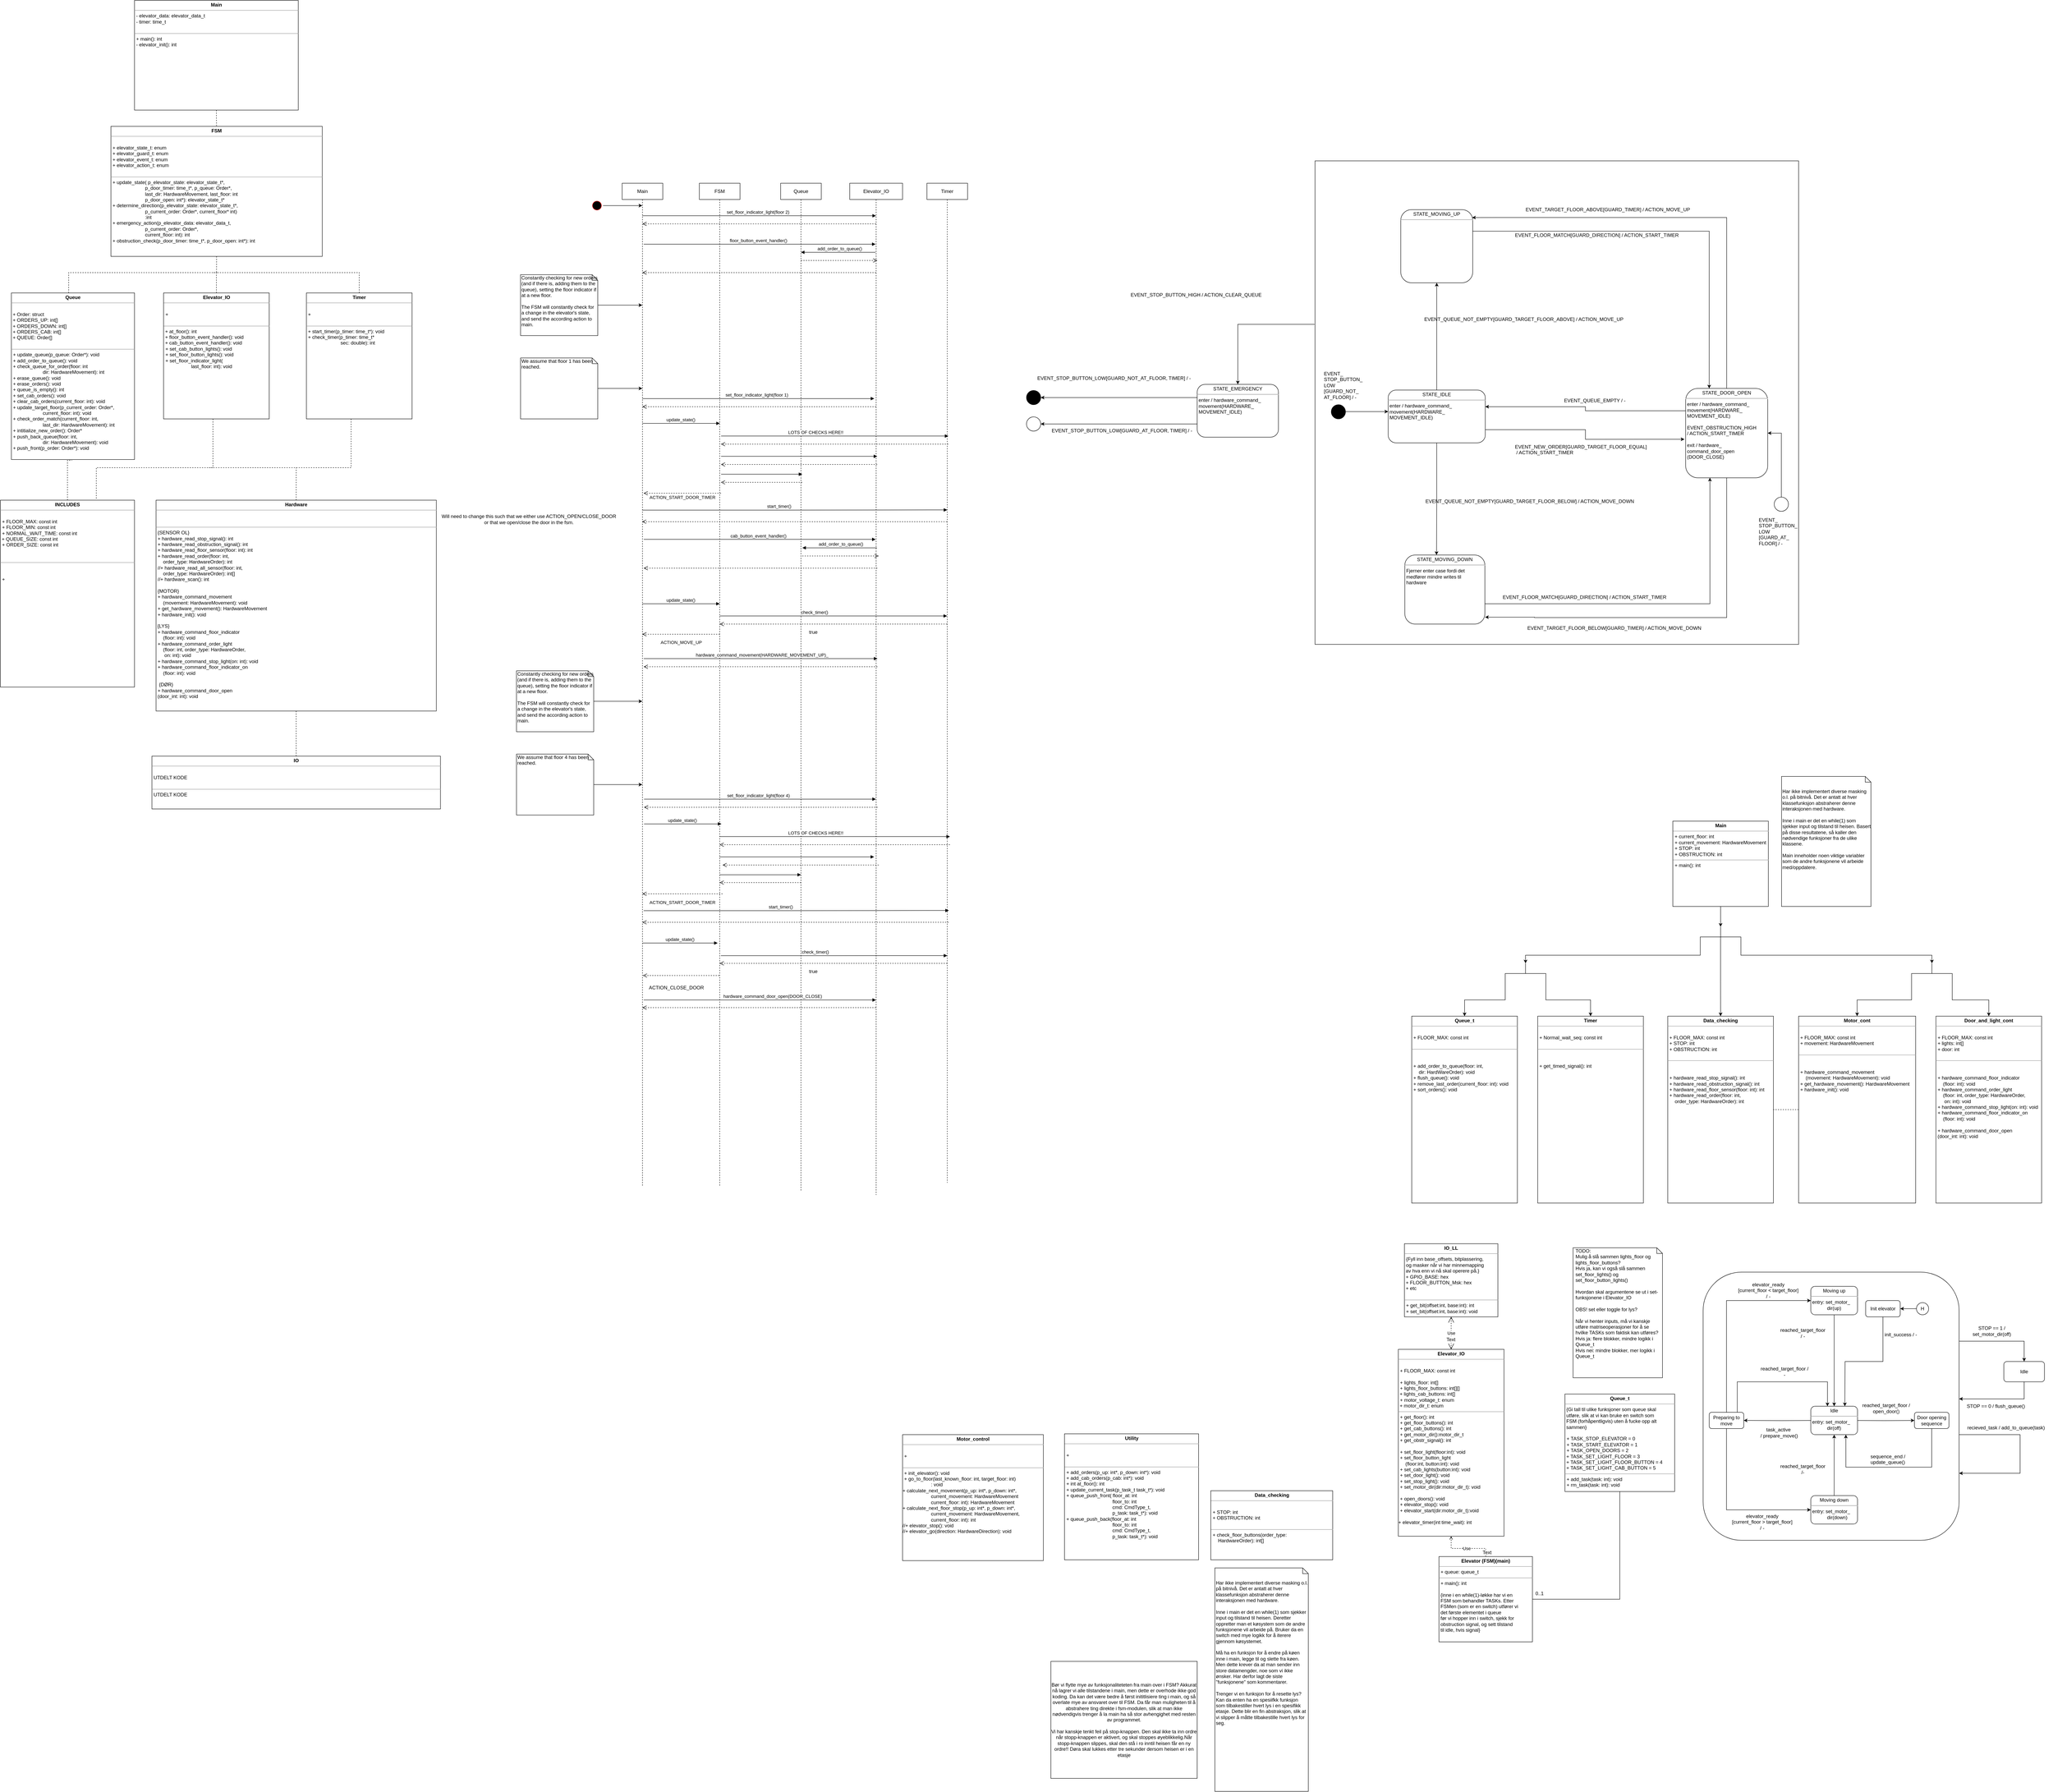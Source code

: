 <mxfile version="12.7.0" type="github">
  <diagram id="tqs7IAVX7RazEy-5wPce" name="Page-1">
    <mxGraphModel dx="1085" dy="896" grid="1" gridSize="10" guides="1" tooltips="1" connect="1" arrows="1" fold="1" page="1" pageScale="1" pageWidth="827" pageHeight="1169" math="0" shadow="0">
      <root>
        <mxCell id="0"/>
        <mxCell id="1" parent="0"/>
        <mxCell id="EGRgIqFLFiozQ41nylDE-1" value="" style="whiteSpace=wrap;html=1;aspect=fixed;fillColor=none;" parent="1" vertex="1">
          <mxGeometry x="3275" y="1145" width="1190" height="1190" as="geometry"/>
        </mxCell>
        <mxCell id="EGRgIqFLFiozQ41nylDE-2" style="edgeStyle=orthogonalEdgeStyle;rounded=0;orthogonalLoop=1;jettySize=auto;html=1;entryX=1;entryY=0.75;entryDx=0;entryDy=0;" parent="1" target="EGRgIqFLFiozQ41nylDE-3" edge="1">
          <mxGeometry relative="1" as="geometry">
            <mxPoint x="4860" y="4239" as="sourcePoint"/>
            <mxPoint x="5010" y="4305" as="targetPoint"/>
            <Array as="points">
              <mxPoint x="4860" y="4280"/>
              <mxPoint x="5010" y="4280"/>
              <mxPoint x="5010" y="4375"/>
            </Array>
          </mxGeometry>
        </mxCell>
        <mxCell id="EGRgIqFLFiozQ41nylDE-3" value="" style="rounded=1;whiteSpace=wrap;html=1;shadow=0;glass=0;comic=0;" parent="1" vertex="1">
          <mxGeometry x="4230" y="3880" width="630" height="660" as="geometry"/>
        </mxCell>
        <mxCell id="EGRgIqFLFiozQ41nylDE-4" value="&lt;p style=&quot;margin: 0px ; margin-top: 4px ; text-align: center&quot;&gt;&lt;b&gt;Elevator_IO&lt;/b&gt;&lt;/p&gt;&lt;hr size=&quot;1&quot;&gt;&lt;br&gt;&lt;p style=&quot;margin: 0px ; margin-left: 4px&quot;&gt;+ FLOOR_MAX: const int&lt;/p&gt;&lt;p style=&quot;margin: 0px ; margin-left: 4px&quot;&gt;&lt;br&gt;&lt;/p&gt;&lt;p style=&quot;margin: 0px ; margin-left: 4px&quot;&gt;+ lights_floor: int[]&lt;/p&gt;&lt;p style=&quot;margin: 0px ; margin-left: 4px&quot;&gt;+ lights_floor_buttons: int[][]&lt;/p&gt;&amp;nbsp;+ lights_cab_buttons: int[]&lt;br&gt;&lt;p style=&quot;margin: 0px ; margin-left: 4px&quot;&gt;+ motor_voltage_t: enum&lt;/p&gt;&amp;nbsp;+ motor_dir_t: enum&lt;hr size=&quot;1&quot;&gt;&lt;p style=&quot;margin: 0px ; margin-left: 4px&quot;&gt;+ get_floor(): int&lt;/p&gt;&lt;p style=&quot;margin: 0px ; margin-left: 4px&quot;&gt;+ get_floor_buttons(): int&lt;/p&gt;&lt;p style=&quot;margin: 0px ; margin-left: 4px&quot;&gt;+ get_cab_buttons(): int&lt;br&gt;&lt;/p&gt;&lt;p style=&quot;margin: 0px ; margin-left: 4px&quot;&gt;+ get_motor_dir():motor_dir_t&lt;/p&gt;&lt;p style=&quot;margin: 0px ; margin-left: 4px&quot;&gt;+ get_obstr_signal(): int&lt;/p&gt;&lt;p style=&quot;margin: 0px ; margin-left: 4px&quot;&gt;&lt;br&gt;&lt;/p&gt;&lt;p style=&quot;margin: 0px ; margin-left: 4px&quot;&gt;+ set_floor_light(floor:int): void&lt;/p&gt;&lt;p style=&quot;margin: 0px ; margin-left: 4px&quot;&gt;+ set_floor_button_light&lt;/p&gt;&lt;p style=&quot;margin: 0px ; margin-left: 4px&quot;&gt;&amp;nbsp;&amp;nbsp;&amp;nbsp; (floor:int, button:int): void&lt;/p&gt;&lt;p style=&quot;margin: 0px ; margin-left: 4px&quot;&gt;+ set_cab_lights(button:int): void&lt;/p&gt;&lt;p style=&quot;margin: 0px ; margin-left: 4px&quot;&gt;+ set_door_light(): void&lt;/p&gt;&lt;p style=&quot;margin: 0px ; margin-left: 4px&quot;&gt;+ set_stop_light(): void&lt;/p&gt;&lt;p style=&quot;margin: 0px ; margin-left: 4px&quot;&gt;+ set_motor_dir(dir:motor_dir_t): void&lt;br&gt;&lt;/p&gt;&lt;p style=&quot;margin: 0px ; margin-left: 4px&quot;&gt;&lt;br&gt;&lt;/p&gt;&lt;p style=&quot;margin: 0px ; margin-left: 4px&quot;&gt;+ open_doors(): void&lt;/p&gt;&lt;p style=&quot;margin: 0px ; margin-left: 4px&quot;&gt;+ elevator_stop(): void&lt;/p&gt;&lt;p style=&quot;margin: 0px ; margin-left: 4px&quot;&gt;+ elevator_start(dir:motor_dir_t):void&lt;/p&gt;&lt;p style=&quot;margin: 0px ; margin-left: 4px&quot;&gt;&lt;br&gt;&lt;/p&gt;+ elevator_timer(int time_wait): int " style="verticalAlign=top;align=left;overflow=fill;fontSize=12;fontFamily=Helvetica;html=1;rounded=0;shadow=0;comic=0;labelBackgroundColor=none;strokeWidth=1" parent="1" vertex="1">
          <mxGeometry x="3480" y="4070" width="260" height="460" as="geometry"/>
        </mxCell>
        <mxCell id="EGRgIqFLFiozQ41nylDE-5" value="&lt;p style=&quot;margin: 0px ; margin-top: 4px ; text-align: center&quot;&gt;&lt;b&gt;IO_LL&lt;br&gt;&lt;/b&gt;&lt;/p&gt;&lt;hr size=&quot;1&quot;&gt;&lt;p style=&quot;margin: 0px ; margin-left: 4px&quot;&gt;{Fyll inn base_offsets, bitplassering,&lt;/p&gt;&lt;p style=&quot;margin: 0px ; margin-left: 4px&quot;&gt;og masker når vi har minnemapping&lt;/p&gt;&lt;div&gt;&amp;nbsp;av hva enn vi nå skal operere på.}&lt;/div&gt;&lt;div&gt;&amp;nbsp;+ GPIO_BASE: hex&lt;br&gt;&lt;/div&gt;&lt;div&gt;&amp;nbsp;+ FLOOR_BUTTON_Msk: hex&lt;br&gt;&lt;/div&gt;&lt;div&gt;&amp;nbsp;+ etc &lt;br&gt;&lt;/div&gt;&lt;div&gt;&lt;br&gt;&lt;/div&gt;&lt;hr size=&quot;1&quot;&gt;&lt;p style=&quot;margin: 0px ; margin-left: 4px&quot;&gt;+ get_bit(offset:int, base:int): int&lt;/p&gt;&lt;p style=&quot;margin: 0px ; margin-left: 4px&quot;&gt;+ set_bit(offset:int, base:int): void&lt;/p&gt;&lt;p style=&quot;margin: 0px ; margin-left: 4px&quot;&gt;&lt;br&gt;&lt;/p&gt;" style="verticalAlign=top;align=left;overflow=fill;fontSize=12;fontFamily=Helvetica;html=1;rounded=0;shadow=0;comic=0;labelBackgroundColor=none;strokeWidth=1" parent="1" vertex="1">
          <mxGeometry x="3495" y="3810" width="230" height="180" as="geometry"/>
        </mxCell>
        <mxCell id="EGRgIqFLFiozQ41nylDE-6" value="&lt;p style=&quot;margin: 0px ; margin-top: 4px ; text-align: center&quot;&gt;&lt;b&gt;Elevator (FSM)(main)&lt;br&gt;&lt;/b&gt;&lt;/p&gt;&lt;hr size=&quot;1&quot;&gt;&lt;p style=&quot;margin: 0px ; margin-left: 4px&quot;&gt;+ queue: queue_t&lt;br&gt;&lt;/p&gt;&lt;hr size=&quot;1&quot;&gt;&lt;p style=&quot;margin: 0px ; margin-left: 4px&quot;&gt;+ main(): int&lt;/p&gt;&lt;p style=&quot;margin: 0px ; margin-left: 4px&quot;&gt;&lt;br&gt;&lt;/p&gt;&lt;p style=&quot;margin: 0px ; margin-left: 4px&quot;&gt;{inne i en while(1)-løkke har vi en&lt;/p&gt;&lt;p style=&quot;margin: 0px ; margin-left: 4px&quot;&gt;FSM som behandler TASKs. Etter&lt;/p&gt;&lt;p style=&quot;margin: 0px ; margin-left: 4px&quot;&gt;FSMen (som er en switch) utfører vi&lt;/p&gt;&lt;p style=&quot;margin: 0px ; margin-left: 4px&quot;&gt;det første elementet i queue&lt;/p&gt;&lt;p style=&quot;margin: 0px ; margin-left: 4px&quot;&gt;før vi hopper inn i switch, sjekk for&lt;/p&gt;&lt;p style=&quot;margin: 0px ; margin-left: 4px&quot;&gt;obstruction signal, og sett tilstand&lt;/p&gt;&lt;p style=&quot;margin: 0px ; margin-left: 4px&quot;&gt;til idle, hvis signal}&lt;br&gt;&lt;/p&gt;&lt;p style=&quot;margin: 0px ; margin-left: 4px&quot;&gt;&lt;br&gt;&lt;/p&gt;&lt;p style=&quot;margin: 0px ; margin-left: 4px&quot;&gt;&lt;br&gt;&lt;/p&gt;" style="verticalAlign=top;align=left;overflow=fill;fontSize=12;fontFamily=Helvetica;html=1;rounded=0;shadow=0;comic=0;labelBackgroundColor=none;strokeWidth=1" parent="1" vertex="1">
          <mxGeometry x="3580" y="4580" width="230" height="210" as="geometry"/>
        </mxCell>
        <mxCell id="EGRgIqFLFiozQ41nylDE-7" value="&lt;p style=&quot;margin: 0px ; margin-top: 4px ; text-align: center&quot;&gt;&lt;b&gt;Queue_t&lt;br&gt;&lt;/b&gt;&lt;/p&gt;&lt;hr size=&quot;1&quot;&gt;&lt;div&gt;&amp;nbsp;{Gi tall til ulike funksjoner som queue skal&lt;/div&gt;&lt;div&gt;&amp;nbsp;utføre, slik at vi kan bruke en switch som&lt;/div&gt;&lt;div&gt;&amp;nbsp;FSM (forhåpentligvis) uten å fucke opp alt&lt;/div&gt;&lt;div&gt;&amp;nbsp;sammen}&lt;/div&gt;&lt;p style=&quot;margin: 0px ; margin-left: 4px&quot;&gt;&lt;br&gt;&lt;/p&gt;&lt;p style=&quot;margin: 0px ; margin-left: 4px&quot;&gt;+ TASK_STOP_ELEVATOR = 0&lt;br&gt;&lt;/p&gt;&lt;p style=&quot;margin: 0px ; margin-left: 4px&quot;&gt;+ TASK_START_ELEVATOR = 1&lt;br&gt;&lt;/p&gt;&lt;p style=&quot;margin: 0px ; margin-left: 4px&quot;&gt;+ TASK_OPEN_DOORS = 2&lt;br&gt;&lt;/p&gt;&lt;div&gt;&amp;nbsp;+ TASK_SET_LIGHT_FLOOR = 3&lt;br&gt;&lt;/div&gt;&lt;div&gt;&amp;nbsp;+ TASK_SET_LIGHT_FLOOR_BUTTON = 4&lt;br&gt;&lt;/div&gt;&lt;div&gt;&amp;nbsp;+ TASK_SET_LIGHT_CAB_BUTTON = 5&lt;br&gt;&lt;/div&gt;&lt;hr size=&quot;1&quot;&gt;&lt;p style=&quot;margin: 0px ; margin-left: 4px&quot;&gt;+ add_task(task: int): void&lt;/p&gt;&lt;p style=&quot;margin: 0px ; margin-left: 4px&quot;&gt;+ rm_task(task: int): void&lt;/p&gt;&lt;p style=&quot;margin: 0px ; margin-left: 4px&quot;&gt;&lt;br&gt;&lt;/p&gt;" style="verticalAlign=top;align=left;overflow=fill;fontSize=12;fontFamily=Helvetica;html=1;rounded=0;shadow=0;comic=0;labelBackgroundColor=none;strokeWidth=1" parent="1" vertex="1">
          <mxGeometry x="3890" y="4180" width="270" height="240" as="geometry"/>
        </mxCell>
        <mxCell id="EGRgIqFLFiozQ41nylDE-8" value="Use" style="endArrow=open;endSize=12;dashed=1;html=1;exitX=0.5;exitY=1;exitDx=0;exitDy=0;entryX=0.5;entryY=0;entryDx=0;entryDy=0;rounded=0;startArrow=open;startFill=0;" parent="1" source="EGRgIqFLFiozQ41nylDE-4" target="EGRgIqFLFiozQ41nylDE-6" edge="1">
          <mxGeometry width="160" relative="1" as="geometry">
            <mxPoint x="3480" y="4810" as="sourcePoint"/>
            <mxPoint x="3640" y="4810" as="targetPoint"/>
            <Array as="points">
              <mxPoint x="3610" y="4530"/>
              <mxPoint x="3610" y="4560"/>
              <mxPoint x="3695" y="4560"/>
            </Array>
          </mxGeometry>
        </mxCell>
        <mxCell id="EGRgIqFLFiozQ41nylDE-9" value="Text" style="text;html=1;align=center;verticalAlign=middle;resizable=0;points=[];labelBackgroundColor=#ffffff;" parent="EGRgIqFLFiozQ41nylDE-8" vertex="1" connectable="0">
          <mxGeometry x="0.852" y="3" relative="1" as="geometry">
            <mxPoint as="offset"/>
          </mxGeometry>
        </mxCell>
        <mxCell id="EGRgIqFLFiozQ41nylDE-10" value="" style="endArrow=none;endSize=12;html=1;exitX=0.5;exitY=1;exitDx=0;exitDy=0;entryX=1;entryY=0.5;entryDx=0;entryDy=0;rounded=0;endFill=0;" parent="1" source="EGRgIqFLFiozQ41nylDE-7" target="EGRgIqFLFiozQ41nylDE-6" edge="1">
          <mxGeometry x="0.5" width="160" relative="1" as="geometry">
            <mxPoint x="3480" y="4810" as="sourcePoint"/>
            <mxPoint x="3640" y="4810" as="targetPoint"/>
            <Array as="points">
              <mxPoint x="4025" y="4685"/>
            </Array>
            <mxPoint as="offset"/>
          </mxGeometry>
        </mxCell>
        <mxCell id="EGRgIqFLFiozQ41nylDE-11" value="Use" style="endArrow=open;endSize=12;dashed=1;html=1;strokeWidth=1;entryX=0.5;entryY=1;entryDx=0;entryDy=0;exitX=0.5;exitY=0;exitDx=0;exitDy=0;startArrow=open;startSize=12;startFill=0;rounded=0;" parent="1" source="EGRgIqFLFiozQ41nylDE-4" target="EGRgIqFLFiozQ41nylDE-5" edge="1">
          <mxGeometry width="160" relative="1" as="geometry">
            <mxPoint x="3480" y="4810" as="sourcePoint"/>
            <mxPoint x="3640" y="4810" as="targetPoint"/>
          </mxGeometry>
        </mxCell>
        <mxCell id="EGRgIqFLFiozQ41nylDE-12" value="Text" style="text;html=1;align=center;verticalAlign=middle;resizable=0;points=[];labelBackgroundColor=#ffffff;" parent="EGRgIqFLFiozQ41nylDE-11" vertex="1" connectable="0">
          <mxGeometry x="-0.4" y="1" relative="1" as="geometry">
            <mxPoint as="offset"/>
          </mxGeometry>
        </mxCell>
        <mxCell id="EGRgIqFLFiozQ41nylDE-13" value="&lt;p style=&quot;margin: 0px ; margin-left: 4px&quot;&gt;TODO:&lt;/p&gt;&lt;p style=&quot;margin: 0px ; margin-left: 4px&quot;&gt;Mulig å slå sammen lights_floor og lights_floor_buttons?&lt;/p&gt;&lt;p style=&quot;margin: 0px ; margin-left: 4px&quot;&gt;Hvis ja, kan vi også slå sammen set_floor_lights() og set_floor_button_lights()&lt;/p&gt;&lt;p style=&quot;margin: 0px ; margin-left: 4px&quot;&gt;&lt;br&gt;&lt;/p&gt;&lt;p style=&quot;margin: 0px ; margin-left: 4px&quot;&gt;Hvordan skal argumentene se ut i set-funksjonene i Elevator_IO&lt;/p&gt;&lt;p style=&quot;margin: 0px ; margin-left: 4px&quot;&gt;&lt;br&gt;&lt;/p&gt;&lt;p style=&quot;margin: 0px ; margin-left: 4px&quot;&gt;OBS! set eller toggle for lys?&lt;/p&gt;&lt;p style=&quot;margin: 0px ; margin-left: 4px&quot;&gt;&lt;br&gt;&lt;/p&gt;&lt;p style=&quot;margin: 0px ; margin-left: 4px&quot;&gt;Når vi henter inputs, må vi kanskje&lt;/p&gt;&lt;p style=&quot;margin: 0px ; margin-left: 4px&quot;&gt;utføre matriseoperasjoner for å se&lt;/p&gt;&lt;p style=&quot;margin: 0px ; margin-left: 4px&quot;&gt;hvilke TASKs som faktisk kan utføres?&lt;br&gt;&lt;/p&gt;&lt;p style=&quot;margin: 0px ; margin-left: 4px&quot;&gt;Hvis ja: flere blokker, mindre logikk i Queue_t&lt;/p&gt;&lt;p style=&quot;margin: 0px ; margin-left: 4px&quot;&gt;Hvis nei: mindre blokker, mer logikk i Queue_t&lt;br&gt;&lt;/p&gt;" style="shape=note;whiteSpace=wrap;html=1;size=14;verticalAlign=top;align=left;spacingTop=-6;" parent="1" vertex="1">
          <mxGeometry x="3910" y="3820" width="220" height="320" as="geometry"/>
        </mxCell>
        <mxCell id="EGRgIqFLFiozQ41nylDE-14" value="0..1" style="text;html=1;align=center;verticalAlign=middle;resizable=0;points=[];autosize=1;" parent="1" vertex="1">
          <mxGeometry x="3807" y="4661" width="40" height="20" as="geometry"/>
        </mxCell>
        <mxCell id="EGRgIqFLFiozQ41nylDE-15" style="edgeStyle=orthogonalEdgeStyle;curved=1;orthogonalLoop=1;jettySize=auto;html=1;entryX=0;entryY=0.5;entryDx=0;entryDy=0;startArrow=none;startFill=0;endArrow=classic;endFill=1;exitX=0;exitY=0.5;exitDx=0;exitDy=0;" parent="1" edge="1">
          <mxGeometry relative="1" as="geometry">
            <Array as="points">
              <mxPoint x="4193" y="2105"/>
              <mxPoint x="4193" y="1605"/>
            </Array>
            <mxPoint x="4243" y="2105" as="sourcePoint"/>
          </mxGeometry>
        </mxCell>
        <mxCell id="EGRgIqFLFiozQ41nylDE-16" style="edgeStyle=orthogonalEdgeStyle;curved=1;orthogonalLoop=1;jettySize=auto;html=1;exitX=1;exitY=1;exitDx=0;exitDy=0;entryX=1;entryY=0.5;entryDx=0;entryDy=0;startArrow=none;startFill=0;endArrow=classic;endFill=1;" parent="1" edge="1">
          <mxGeometry relative="1" as="geometry">
            <Array as="points">
              <mxPoint x="4592" y="2165"/>
              <mxPoint x="4993" y="2165"/>
              <mxPoint x="4993" y="1605"/>
            </Array>
            <mxPoint x="4623" y="1605" as="targetPoint"/>
          </mxGeometry>
        </mxCell>
        <mxCell id="EGRgIqFLFiozQ41nylDE-17" style="edgeStyle=orthogonalEdgeStyle;rounded=0;orthogonalLoop=1;jettySize=auto;html=1;entryX=0.5;entryY=0;entryDx=0;entryDy=0;exitX=1;exitY=0.267;exitDx=0;exitDy=0;exitPerimeter=0;" parent="1" source="EGRgIqFLFiozQ41nylDE-3" target="EGRgIqFLFiozQ41nylDE-19" edge="1">
          <mxGeometry relative="1" as="geometry">
            <mxPoint x="4900" y="4050" as="sourcePoint"/>
            <Array as="points">
              <mxPoint x="4860" y="4050"/>
              <mxPoint x="5020" y="4050"/>
            </Array>
          </mxGeometry>
        </mxCell>
        <mxCell id="EGRgIqFLFiozQ41nylDE-18" style="edgeStyle=orthogonalEdgeStyle;rounded=0;orthogonalLoop=1;jettySize=auto;html=1;exitX=0.5;exitY=1;exitDx=0;exitDy=0;" parent="1" source="EGRgIqFLFiozQ41nylDE-19" target="EGRgIqFLFiozQ41nylDE-3" edge="1">
          <mxGeometry relative="1" as="geometry">
            <mxPoint x="5000" y="4192" as="targetPoint"/>
            <Array as="points">
              <mxPoint x="5020" y="4192"/>
            </Array>
          </mxGeometry>
        </mxCell>
        <mxCell id="EGRgIqFLFiozQ41nylDE-19" value="&lt;div&gt;Idle&lt;br&gt;&lt;/div&gt;" style="rounded=1;whiteSpace=wrap;html=1;" parent="1" vertex="1">
          <mxGeometry x="4970" y="4100" width="100" height="50" as="geometry"/>
        </mxCell>
        <mxCell id="EGRgIqFLFiozQ41nylDE-20" value="&lt;div&gt;STOP == 1 /&lt;/div&gt;&lt;div&gt;set_motor_dir(off)&lt;/div&gt;" style="text;html=1;align=center;verticalAlign=middle;resizable=0;points=[];autosize=1;" parent="1" vertex="1">
          <mxGeometry x="4880" y="4010" width="120" height="30" as="geometry"/>
        </mxCell>
        <mxCell id="EGRgIqFLFiozQ41nylDE-21" value="STOP == 0 / flush_queue()" style="text;html=1;align=center;verticalAlign=middle;resizable=0;points=[];autosize=1;" parent="1" vertex="1">
          <mxGeometry x="4870" y="4200" width="160" height="20" as="geometry"/>
        </mxCell>
        <mxCell id="EGRgIqFLFiozQ41nylDE-22" style="edgeStyle=orthogonalEdgeStyle;rounded=0;orthogonalLoop=1;jettySize=auto;html=1;exitX=0;exitY=0.5;exitDx=0;exitDy=0;entryX=1;entryY=0.5;entryDx=0;entryDy=0;" parent="1" source="EGRgIqFLFiozQ41nylDE-23" target="EGRgIqFLFiozQ41nylDE-33" edge="1">
          <mxGeometry relative="1" as="geometry"/>
        </mxCell>
        <mxCell id="EGRgIqFLFiozQ41nylDE-23" value="H" style="ellipse;whiteSpace=wrap;html=1;aspect=fixed;" parent="1" vertex="1">
          <mxGeometry x="4755" y="3955" width="30" height="30" as="geometry"/>
        </mxCell>
        <mxCell id="EGRgIqFLFiozQ41nylDE-24" value="" style="edgeStyle=orthogonalEdgeStyle;rounded=0;orthogonalLoop=1;jettySize=auto;html=1;" parent="1" target="EGRgIqFLFiozQ41nylDE-31" edge="1">
          <mxGeometry relative="1" as="geometry">
            <mxPoint x="4600" y="4245" as="sourcePoint"/>
          </mxGeometry>
        </mxCell>
        <mxCell id="EGRgIqFLFiozQ41nylDE-25" value="" style="edgeStyle=orthogonalEdgeStyle;rounded=0;orthogonalLoop=1;jettySize=auto;html=1;" parent="1" target="EGRgIqFLFiozQ41nylDE-29" edge="1">
          <mxGeometry relative="1" as="geometry">
            <mxPoint x="4515" y="4245" as="sourcePoint"/>
          </mxGeometry>
        </mxCell>
        <mxCell id="EGRgIqFLFiozQ41nylDE-26" style="edgeStyle=orthogonalEdgeStyle;rounded=0;orthogonalLoop=1;jettySize=auto;html=1;exitX=0.75;exitY=0;exitDx=0;exitDy=0;entryX=0.25;entryY=0;entryDx=0;entryDy=0;" parent="1" source="EGRgIqFLFiozQ41nylDE-29" edge="1">
          <mxGeometry relative="1" as="geometry">
            <Array as="points">
              <mxPoint x="4314" y="4150"/>
              <mxPoint x="4536" y="4150"/>
            </Array>
            <mxPoint x="4536" y="4210" as="targetPoint"/>
          </mxGeometry>
        </mxCell>
        <mxCell id="EGRgIqFLFiozQ41nylDE-27" style="edgeStyle=orthogonalEdgeStyle;rounded=0;orthogonalLoop=1;jettySize=auto;html=1;exitX=0.5;exitY=1;exitDx=0;exitDy=0;entryX=0;entryY=0.5;entryDx=0;entryDy=0;" parent="1" source="EGRgIqFLFiozQ41nylDE-29" target="EGRgIqFLFiozQ41nylDE-45" edge="1">
          <mxGeometry relative="1" as="geometry"/>
        </mxCell>
        <mxCell id="EGRgIqFLFiozQ41nylDE-28" style="edgeStyle=orthogonalEdgeStyle;rounded=0;orthogonalLoop=1;jettySize=auto;html=1;exitX=0.5;exitY=0;exitDx=0;exitDy=0;entryX=0;entryY=0.5;entryDx=0;entryDy=0;" parent="1" source="EGRgIqFLFiozQ41nylDE-29" target="EGRgIqFLFiozQ41nylDE-43" edge="1">
          <mxGeometry relative="1" as="geometry"/>
        </mxCell>
        <mxCell id="EGRgIqFLFiozQ41nylDE-29" value="Preparing to move" style="rounded=1;whiteSpace=wrap;html=1;shadow=0;glass=0;comic=0;" parent="1" vertex="1">
          <mxGeometry x="4245" y="4225" width="85" height="40" as="geometry"/>
        </mxCell>
        <mxCell id="EGRgIqFLFiozQ41nylDE-30" style="edgeStyle=orthogonalEdgeStyle;rounded=0;orthogonalLoop=1;jettySize=auto;html=1;exitX=0.5;exitY=1;exitDx=0;exitDy=0;entryX=0.75;entryY=1;entryDx=0;entryDy=0;" parent="1" source="EGRgIqFLFiozQ41nylDE-31" target="EGRgIqFLFiozQ41nylDE-41" edge="1">
          <mxGeometry relative="1" as="geometry">
            <mxPoint x="4792.5" y="4370" as="targetPoint"/>
            <Array as="points">
              <mxPoint x="4793" y="4360"/>
              <mxPoint x="4581" y="4360"/>
            </Array>
          </mxGeometry>
        </mxCell>
        <mxCell id="EGRgIqFLFiozQ41nylDE-31" value="Door opening sequence" style="rounded=1;whiteSpace=wrap;html=1;shadow=0;glass=0;comic=0;" parent="1" vertex="1">
          <mxGeometry x="4750" y="4225" width="85" height="40" as="geometry"/>
        </mxCell>
        <mxCell id="EGRgIqFLFiozQ41nylDE-32" style="edgeStyle=orthogonalEdgeStyle;rounded=0;orthogonalLoop=1;jettySize=auto;html=1;exitX=0.5;exitY=1;exitDx=0;exitDy=0;entryX=0.75;entryY=0;entryDx=0;entryDy=0;" parent="1" source="EGRgIqFLFiozQ41nylDE-33" edge="1">
          <mxGeometry relative="1" as="geometry">
            <mxPoint x="4578.75" y="4210" as="targetPoint"/>
          </mxGeometry>
        </mxCell>
        <mxCell id="EGRgIqFLFiozQ41nylDE-33" value="Init elevator" style="rounded=1;whiteSpace=wrap;html=1;shadow=0;glass=0;comic=0;" parent="1" vertex="1">
          <mxGeometry x="4630" y="3950" width="85" height="40" as="geometry"/>
        </mxCell>
        <mxCell id="EGRgIqFLFiozQ41nylDE-34" value="&lt;div&gt;reached_target_floor&lt;/div&gt;&lt;div&gt;/-&lt;br&gt;&lt;/div&gt;" style="text;html=1;align=center;verticalAlign=middle;resizable=0;points=[];autosize=1;" parent="1" vertex="1">
          <mxGeometry x="4405" y="4350" width="140" height="30" as="geometry"/>
        </mxCell>
        <mxCell id="EGRgIqFLFiozQ41nylDE-35" value="&lt;div&gt;reached_target_floor / &lt;br&gt;&lt;/div&gt;&lt;div&gt;open_door()&lt;br&gt;&lt;/div&gt;" style="text;html=1;align=center;verticalAlign=middle;resizable=0;points=[];autosize=1;" parent="1" vertex="1">
          <mxGeometry x="4605" y="4200" width="150" height="30" as="geometry"/>
        </mxCell>
        <mxCell id="EGRgIqFLFiozQ41nylDE-36" value="&lt;div&gt;task_active&lt;br&gt;&lt;/div&gt;&amp;nbsp;/ prepare_move()" style="text;html=1;align=center;verticalAlign=middle;resizable=0;points=[];autosize=1;" parent="1" vertex="1">
          <mxGeometry x="4355" y="4260" width="120" height="30" as="geometry"/>
        </mxCell>
        <mxCell id="EGRgIqFLFiozQ41nylDE-37" value="&lt;div&gt;reached_target_floor &lt;br&gt;&lt;/div&gt;&lt;div&gt;/ -&lt;br&gt;&lt;/div&gt;" style="text;html=1;align=center;verticalAlign=middle;resizable=0;points=[];autosize=1;" parent="1" vertex="1">
          <mxGeometry x="4405" y="4015" width="140" height="30" as="geometry"/>
        </mxCell>
        <mxCell id="EGRgIqFLFiozQ41nylDE-38" value="&lt;div&gt;elevator_ready&lt;/div&gt;&lt;div&gt;[current_floor &amp;lt; target_floor]&lt;/div&gt;&lt;div&gt;/ -&lt;/div&gt;" style="text;html=1;align=center;verticalAlign=middle;resizable=0;points=[];autosize=1;" parent="1" vertex="1">
          <mxGeometry x="4295" y="3900" width="190" height="50" as="geometry"/>
        </mxCell>
        <mxCell id="EGRgIqFLFiozQ41nylDE-39" value="&lt;div&gt;elevator_ready&lt;/div&gt;&lt;div&gt;[current_floor &amp;gt; target_floor]&lt;/div&gt;&lt;div&gt;/ -&lt;/div&gt;" style="text;html=1;align=center;verticalAlign=middle;resizable=0;points=[];autosize=1;" parent="1" vertex="1">
          <mxGeometry x="4280" y="4470" width="190" height="50" as="geometry"/>
        </mxCell>
        <mxCell id="EGRgIqFLFiozQ41nylDE-40" value="&lt;div&gt;reached_target_floor /&lt;/div&gt;&lt;div&gt;-&lt;br&gt;&lt;/div&gt;" style="text;html=1;align=center;verticalAlign=middle;resizable=0;points=[];autosize=1;" parent="1" vertex="1">
          <mxGeometry x="4355" y="4110" width="150" height="30" as="geometry"/>
        </mxCell>
        <mxCell id="EGRgIqFLFiozQ41nylDE-41" value="&lt;p style=&quot;margin: 4px 0px 0px&quot; align=&quot;center&quot;&gt;Idle&lt;br&gt;&lt;/p&gt;&lt;hr&gt;&lt;div&gt;&amp;nbsp;entry: set_motor_&lt;/div&gt;&lt;div&gt;&amp;nbsp;&amp;nbsp;&amp;nbsp;&amp;nbsp;&amp;nbsp;&amp;nbsp;&amp;nbsp;&amp;nbsp;&amp;nbsp;&amp;nbsp;&amp;nbsp; dir(off)&lt;br&gt;&lt;/div&gt;&lt;div&gt;&lt;br&gt;&lt;br&gt;&lt;/div&gt;" style="verticalAlign=top;align=left;overflow=fill;fontSize=12;fontFamily=Helvetica;html=1;shadow=0;glass=0;comic=0;rounded=1;" parent="1" vertex="1">
          <mxGeometry x="4495" y="4210" width="115" height="70" as="geometry"/>
        </mxCell>
        <mxCell id="EGRgIqFLFiozQ41nylDE-42" style="edgeStyle=orthogonalEdgeStyle;rounded=0;orthogonalLoop=1;jettySize=auto;html=1;exitX=0.5;exitY=1;exitDx=0;exitDy=0;entryX=0.5;entryY=0;entryDx=0;entryDy=0;" parent="1" source="EGRgIqFLFiozQ41nylDE-43" target="EGRgIqFLFiozQ41nylDE-41" edge="1">
          <mxGeometry relative="1" as="geometry"/>
        </mxCell>
        <mxCell id="EGRgIqFLFiozQ41nylDE-43" value="&lt;p style=&quot;margin: 4px 0px 0px&quot; align=&quot;center&quot;&gt;Moving up&lt;br&gt;&lt;/p&gt;&lt;hr&gt;&lt;div&gt;&amp;nbsp;entry: set_motor_&lt;/div&gt;&lt;div&gt;&amp;nbsp;&amp;nbsp;&amp;nbsp;&amp;nbsp;&amp;nbsp;&amp;nbsp;&amp;nbsp;&amp;nbsp;&amp;nbsp;&amp;nbsp;&amp;nbsp; dir(up)&lt;br&gt;&lt;/div&gt;&lt;div&gt;&lt;br&gt;&lt;br&gt;&lt;/div&gt;" style="verticalAlign=top;align=left;overflow=fill;fontSize=12;fontFamily=Helvetica;html=1;shadow=0;glass=0;comic=0;rounded=1;" parent="1" vertex="1">
          <mxGeometry x="4495" y="3915" width="115" height="70" as="geometry"/>
        </mxCell>
        <mxCell id="EGRgIqFLFiozQ41nylDE-44" style="edgeStyle=orthogonalEdgeStyle;rounded=0;orthogonalLoop=1;jettySize=auto;html=1;exitX=0.5;exitY=0;exitDx=0;exitDy=0;entryX=0.5;entryY=1;entryDx=0;entryDy=0;" parent="1" source="EGRgIqFLFiozQ41nylDE-45" target="EGRgIqFLFiozQ41nylDE-41" edge="1">
          <mxGeometry relative="1" as="geometry"/>
        </mxCell>
        <mxCell id="EGRgIqFLFiozQ41nylDE-45" value="&lt;p style=&quot;margin: 4px 0px 0px&quot; align=&quot;center&quot;&gt;Moving down&lt;br&gt;&lt;/p&gt;&lt;hr&gt;&lt;div&gt;&amp;nbsp;entry: set_motor_&lt;/div&gt;&lt;div&gt;&amp;nbsp;&amp;nbsp;&amp;nbsp;&amp;nbsp;&amp;nbsp;&amp;nbsp;&amp;nbsp;&amp;nbsp;&amp;nbsp;&amp;nbsp;&amp;nbsp; dir(down)&lt;br&gt;&lt;/div&gt;&lt;div&gt;&lt;br&gt;&lt;br&gt;&lt;/div&gt;" style="verticalAlign=top;align=left;overflow=fill;fontSize=12;fontFamily=Helvetica;html=1;shadow=0;glass=0;comic=0;rounded=1;" parent="1" vertex="1">
          <mxGeometry x="4495" y="4430" width="115" height="70" as="geometry"/>
        </mxCell>
        <mxCell id="EGRgIqFLFiozQ41nylDE-46" value="recieved_task / add_to_queue(task) " style="text;html=1;align=center;verticalAlign=middle;resizable=0;points=[];autosize=1;" parent="1" vertex="1">
          <mxGeometry x="4860" y="4253" width="230" height="20" as="geometry"/>
        </mxCell>
        <mxCell id="EGRgIqFLFiozQ41nylDE-47" value="&lt;div&gt;sequence_end /&lt;/div&gt;&lt;div&gt;update_queue()&lt;/div&gt;" style="text;html=1;" parent="1" vertex="1">
          <mxGeometry x="4640" y="4320" width="110" height="30" as="geometry"/>
        </mxCell>
        <mxCell id="EGRgIqFLFiozQ41nylDE-48" value="&lt;div&gt;init_success / -&lt;/div&gt;" style="text;html=1;" parent="1" vertex="1">
          <mxGeometry x="4675" y="4020" width="100" height="30" as="geometry"/>
        </mxCell>
        <mxCell id="EGRgIqFLFiozQ41nylDE-49" value="&lt;p style=&quot;margin: 0px ; margin-top: 4px ; text-align: center&quot;&gt;&lt;b&gt;Door_and_light_cont&lt;/b&gt;&lt;/p&gt;&lt;hr size=&quot;1&quot;&gt;&lt;br&gt;&lt;p style=&quot;margin: 0px ; margin-left: 4px&quot;&gt;+ FLOOR_MAX: const int&lt;/p&gt;&lt;p style=&quot;margin: 0px ; margin-left: 4px&quot;&gt;+ lights: int[]&lt;/p&gt;&lt;p style=&quot;margin: 0px ; margin-left: 4px&quot;&gt;+ door: int&lt;/p&gt;&lt;p style=&quot;margin: 0px ; margin-left: 4px&quot;&gt;&lt;br&gt;&lt;/p&gt;&lt;p style=&quot;margin: 0px ; margin-left: 4px&quot;&gt;&lt;/p&gt;&lt;hr size=&quot;1&quot;&gt;&lt;p style=&quot;margin: 0px ; margin-left: 4px&quot;&gt;&lt;br&gt;&lt;/p&gt;&lt;p style=&quot;margin: 0px ; margin-left: 4px&quot;&gt;&lt;br&gt;&lt;/p&gt;&lt;p style=&quot;margin: 0px ; margin-left: 4px&quot;&gt;+ hardware_command_floor_indicator&lt;/p&gt;&lt;p style=&quot;margin: 0px ; margin-left: 4px&quot;&gt;&amp;nbsp; &amp;nbsp; (floor: int): void&lt;/p&gt;&lt;p style=&quot;margin: 0px ; margin-left: 4px&quot;&gt;+ hardware_command_order_light&lt;/p&gt;&lt;p style=&quot;margin: 0px ; margin-left: 4px&quot;&gt;&amp;nbsp; &amp;nbsp; (floor: int, order_type: HardwareOrder,&amp;nbsp;&lt;/p&gt;&lt;p style=&quot;margin: 0px ; margin-left: 4px&quot;&gt;&amp;nbsp; &amp;nbsp; &amp;nbsp;on: int): void&lt;/p&gt;&lt;p style=&quot;margin: 0px ; margin-left: 4px&quot;&gt;+ hardware_command_stop_light(on: int): void&lt;/p&gt;&lt;p style=&quot;margin: 0px ; margin-left: 4px&quot;&gt;+ hardware_command_floor_indicator_on&lt;/p&gt;&lt;p style=&quot;margin: 0px ; margin-left: 4px&quot;&gt;&amp;nbsp; &amp;nbsp; (floor: int): void&lt;/p&gt;&lt;p style=&quot;margin: 0px ; margin-left: 4px&quot;&gt;&lt;br&gt;&lt;/p&gt;&lt;p style=&quot;margin: 0px 0px 0px 4px&quot;&gt;+ hardware_command_door_open&lt;/p&gt;&lt;p style=&quot;margin: 0px 0px 0px 4px&quot;&gt;(door_int: int): void&lt;/p&gt;&lt;p style=&quot;margin: 0px 0px 0px 4px&quot;&gt;&lt;br&gt;&lt;/p&gt;" style="verticalAlign=top;align=left;overflow=fill;fontSize=12;fontFamily=Helvetica;html=1;rounded=0;shadow=0;comic=0;labelBackgroundColor=none;strokeWidth=1" parent="1" vertex="1">
          <mxGeometry x="4803" y="3250" width="260" height="460" as="geometry"/>
        </mxCell>
        <mxCell id="EGRgIqFLFiozQ41nylDE-50" value="" style="edgeStyle=orthogonalEdgeStyle;rounded=0;orthogonalLoop=1;jettySize=auto;html=1;dashed=1;endArrow=none;endFill=0;" parent="1" source="EGRgIqFLFiozQ41nylDE-51" target="EGRgIqFLFiozQ41nylDE-52" edge="1">
          <mxGeometry relative="1" as="geometry"/>
        </mxCell>
        <mxCell id="EGRgIqFLFiozQ41nylDE-51" value="&lt;p style=&quot;margin: 0px ; margin-top: 4px ; text-align: center&quot;&gt;&lt;b&gt;Motor_cont&lt;/b&gt;&lt;/p&gt;&lt;hr size=&quot;1&quot;&gt;&lt;br&gt;&lt;p style=&quot;margin: 0px ; margin-left: 4px&quot;&gt;+ FLOOR_MAX: const int&lt;/p&gt;&lt;p style=&quot;margin: 0px ; margin-left: 4px&quot;&gt;+ movement: HardwareMovement&lt;/p&gt;&lt;p style=&quot;margin: 0px ; margin-left: 4px&quot;&gt;&lt;br&gt;&lt;/p&gt;&lt;p style=&quot;margin: 0px ; margin-left: 4px&quot;&gt;&lt;/p&gt;&lt;hr size=&quot;1&quot;&gt;&lt;p style=&quot;margin: 0px ; margin-left: 4px&quot;&gt;&lt;br&gt;&lt;/p&gt;&lt;p style=&quot;margin: 0px ; margin-left: 4px&quot;&gt;&lt;br&gt;&lt;/p&gt;&lt;p style=&quot;margin: 0px ; margin-left: 4px&quot;&gt;+ hardware_command_movement&lt;/p&gt;&lt;p style=&quot;margin: 0px ; margin-left: 4px&quot;&gt;&amp;nbsp; &amp;nbsp; (movement: HardwareMovement): void&lt;/p&gt;&lt;p style=&quot;margin: 0px ; margin-left: 4px&quot;&gt;+ get_hardware_movement(): HardwareMovement&lt;/p&gt;&lt;p style=&quot;margin: 0px ; margin-left: 4px&quot;&gt;+ hardware_init(): void&lt;/p&gt;" style="verticalAlign=top;align=left;overflow=fill;fontSize=12;fontFamily=Helvetica;html=1;rounded=0;shadow=0;comic=0;labelBackgroundColor=none;strokeWidth=1" parent="1" vertex="1">
          <mxGeometry x="4465" y="3250" width="288" height="460" as="geometry"/>
        </mxCell>
        <mxCell id="EGRgIqFLFiozQ41nylDE-52" value="&lt;p style=&quot;margin: 0px ; margin-top: 4px ; text-align: center&quot;&gt;&lt;b&gt;Data_checking&lt;/b&gt;&lt;/p&gt;&lt;hr size=&quot;1&quot;&gt;&lt;br&gt;&lt;p style=&quot;margin: 0px ; margin-left: 4px&quot;&gt;+ FLOOR_MAX: const int&lt;/p&gt;&lt;p style=&quot;margin: 0px ; margin-left: 4px&quot;&gt;+ STOP: int&lt;/p&gt;&lt;p style=&quot;margin: 0px ; margin-left: 4px&quot;&gt;+ OBSTRUCTION: int&lt;/p&gt;&lt;p style=&quot;margin: 0px ; margin-left: 4px&quot;&gt;&lt;br&gt;&lt;/p&gt;&lt;p style=&quot;margin: 0px ; margin-left: 4px&quot;&gt;&lt;/p&gt;&lt;hr size=&quot;1&quot;&gt;&lt;p style=&quot;margin: 0px ; margin-left: 4px&quot;&gt;&lt;br&gt;&lt;/p&gt;&lt;p style=&quot;margin: 0px ; margin-left: 4px&quot;&gt;&lt;br&gt;&lt;/p&gt;&lt;p style=&quot;margin: 0px ; margin-left: 4px&quot;&gt;+ hardware_read_stop_signal(): int&lt;/p&gt;&lt;p style=&quot;margin: 0px ; margin-left: 4px&quot;&gt;+ hardware_read_obstruction_signal(): int&lt;br&gt;&lt;/p&gt;&lt;p style=&quot;margin: 0px ; margin-left: 4px&quot;&gt;+ hardware_read_floor_sensor(floor: int): int&lt;/p&gt;&lt;p style=&quot;margin: 0px ; margin-left: 4px&quot;&gt;+ hardware_read_order(floor: int,&amp;nbsp;&lt;/p&gt;&lt;p style=&quot;margin: 0px ; margin-left: 4px&quot;&gt;&amp;nbsp; &amp;nbsp; order_type: HardwareOrder): int&lt;/p&gt;" style="verticalAlign=top;align=left;overflow=fill;fontSize=12;fontFamily=Helvetica;html=1;rounded=0;shadow=0;comic=0;labelBackgroundColor=none;strokeWidth=1" parent="1" vertex="1">
          <mxGeometry x="4143" y="3250" width="260" height="460" as="geometry"/>
        </mxCell>
        <mxCell id="EGRgIqFLFiozQ41nylDE-53" value="&lt;p style=&quot;margin: 0px ; margin-top: 4px ; text-align: center&quot;&gt;&lt;b&gt;Timer&lt;/b&gt;&lt;/p&gt;&lt;hr size=&quot;1&quot;&gt;&lt;br&gt;&lt;p style=&quot;margin: 0px ; margin-left: 4px&quot;&gt;+ Normal_wait_seq: const int&lt;/p&gt;&lt;p style=&quot;margin: 0px ; margin-left: 4px&quot;&gt;&lt;br&gt;&lt;/p&gt;&lt;p style=&quot;margin: 0px ; margin-left: 4px&quot;&gt;&lt;/p&gt;&lt;hr size=&quot;1&quot;&gt;&lt;p style=&quot;margin: 0px ; margin-left: 4px&quot;&gt;&lt;br&gt;&lt;/p&gt;&lt;p style=&quot;margin: 0px ; margin-left: 4px&quot;&gt;&lt;br&gt;&lt;/p&gt;&lt;p style=&quot;margin: 0px ; margin-left: 4px&quot;&gt;+ get_timed_signal(): int&amp;nbsp;&lt;/p&gt;&lt;p style=&quot;margin: 0px ; margin-left: 4px&quot;&gt;&lt;br&gt;&lt;/p&gt;&lt;p style=&quot;margin: 0px ; margin-left: 4px&quot;&gt;&lt;br&gt;&lt;/p&gt;" style="verticalAlign=top;align=left;overflow=fill;fontSize=12;fontFamily=Helvetica;html=1;rounded=0;shadow=0;comic=0;labelBackgroundColor=none;strokeWidth=1" parent="1" vertex="1">
          <mxGeometry x="3823" y="3250" width="260" height="460" as="geometry"/>
        </mxCell>
        <mxCell id="EGRgIqFLFiozQ41nylDE-54" value="&lt;p style=&quot;margin: 0px ; margin-top: 4px ; text-align: center&quot;&gt;&lt;b&gt;Queue_t&lt;/b&gt;&lt;/p&gt;&lt;hr size=&quot;1&quot;&gt;&lt;br&gt;&lt;p style=&quot;margin: 0px ; margin-left: 4px&quot;&gt;+ FLOOR_MAX: const int&lt;/p&gt;&lt;p style=&quot;margin: 0px ; margin-left: 4px&quot;&gt;&lt;br&gt;&lt;/p&gt;&lt;p style=&quot;margin: 0px ; margin-left: 4px&quot;&gt;&lt;/p&gt;&lt;hr size=&quot;1&quot;&gt;&lt;p style=&quot;margin: 0px ; margin-left: 4px&quot;&gt;&lt;br&gt;&lt;/p&gt;&lt;p style=&quot;margin: 0px ; margin-left: 4px&quot;&gt;&lt;br&gt;&lt;/p&gt;&lt;p style=&quot;margin: 0px ; margin-left: 4px&quot;&gt;+ add_order_to_queue(floor: int,&amp;nbsp;&lt;/p&gt;&lt;p style=&quot;margin: 0px ; margin-left: 4px&quot;&gt;&amp;nbsp; &amp;nbsp; dir: HardWareOrder): void&lt;/p&gt;&lt;p style=&quot;margin: 0px ; margin-left: 4px&quot;&gt;&lt;span&gt;+ flush_queue(): void&lt;/span&gt;&lt;/p&gt;&lt;p style=&quot;margin: 0px ; margin-left: 4px&quot;&gt;&lt;span&gt;+ remove_last_order(current_floor: int): void&lt;/span&gt;&lt;/p&gt;&lt;p style=&quot;margin: 0px ; margin-left: 4px&quot;&gt;&lt;span&gt;+ sort_orders(): void&lt;/span&gt;&lt;/p&gt;&lt;p style=&quot;margin: 0px ; margin-left: 4px&quot;&gt;&lt;span&gt;&amp;nbsp; &amp;nbsp;&amp;nbsp;&lt;/span&gt;&lt;/p&gt;" style="verticalAlign=top;align=left;overflow=fill;fontSize=12;fontFamily=Helvetica;html=1;rounded=0;shadow=0;comic=0;labelBackgroundColor=none;strokeWidth=1" parent="1" vertex="1">
          <mxGeometry x="3513" y="3250" width="260" height="460" as="geometry"/>
        </mxCell>
        <mxCell id="EGRgIqFLFiozQ41nylDE-55" style="edgeStyle=orthogonalEdgeStyle;rounded=0;orthogonalLoop=1;jettySize=auto;html=1;exitX=0.5;exitY=1;exitDx=0;exitDy=0;entryX=0;entryY=0.5;entryDx=0;entryDy=0;entryPerimeter=0;" parent="1" source="EGRgIqFLFiozQ41nylDE-56" target="EGRgIqFLFiozQ41nylDE-61" edge="1">
          <mxGeometry relative="1" as="geometry"/>
        </mxCell>
        <mxCell id="EGRgIqFLFiozQ41nylDE-56" value="&lt;p style=&quot;margin: 0px ; margin-top: 4px ; text-align: center&quot;&gt;&lt;b&gt;Main&lt;br&gt;&lt;/b&gt;&lt;/p&gt;&lt;hr size=&quot;1&quot;&gt;&lt;p style=&quot;margin: 0px ; margin-left: 4px&quot;&gt;+ current_floor: int&lt;br&gt;&lt;/p&gt;&lt;p style=&quot;margin: 0px ; margin-left: 4px&quot;&gt;+ current_movement: HardwareMovement&lt;/p&gt;&lt;p style=&quot;margin: 0px ; margin-left: 4px&quot;&gt;+ STOP: int&lt;/p&gt;&lt;p style=&quot;margin: 0px ; margin-left: 4px&quot;&gt;+ OBSTRUCTION: int&lt;/p&gt;&lt;hr size=&quot;1&quot;&gt;&lt;p style=&quot;margin: 0px ; margin-left: 4px&quot;&gt;+ main(): int&lt;/p&gt;&lt;p style=&quot;margin: 0px ; margin-left: 4px&quot;&gt;&lt;br&gt;&lt;/p&gt;&lt;p style=&quot;margin: 0px ; margin-left: 4px&quot;&gt;&lt;br&gt;&lt;/p&gt;" style="verticalAlign=top;align=left;overflow=fill;fontSize=12;fontFamily=Helvetica;html=1;rounded=0;shadow=0;comic=0;labelBackgroundColor=none;strokeWidth=1" parent="1" vertex="1">
          <mxGeometry x="4155.5" y="2770" width="235" height="210" as="geometry"/>
        </mxCell>
        <mxCell id="EGRgIqFLFiozQ41nylDE-57" value="&lt;br&gt;&lt;br&gt;Har ikke implementert diverse masking o.l. på bitnivå. Det er antatt at hver klassefunksjon abstraherer denne interaksjonen med hardware.&lt;br&gt;&lt;br&gt;Inne i main er det en while(1) som sjekker input og tilstand til heisen. Basert på disse resultatene, så kaller den nødvendige funksjoner fra de ulike klassene.&lt;br&gt;&lt;br&gt;Main inneholder noen viktige variabler som de andre funksjonene vil arbeide med/oppdatere." style="shape=note;whiteSpace=wrap;html=1;size=14;verticalAlign=top;align=left;spacingTop=-6;" parent="1" vertex="1">
          <mxGeometry x="4423" y="2660" width="220" height="320" as="geometry"/>
        </mxCell>
        <mxCell id="EGRgIqFLFiozQ41nylDE-58" style="edgeStyle=orthogonalEdgeStyle;rounded=0;orthogonalLoop=1;jettySize=auto;html=1;exitX=1;exitY=0;exitDx=0;exitDy=0;exitPerimeter=0;" parent="1" source="EGRgIqFLFiozQ41nylDE-61" target="EGRgIqFLFiozQ41nylDE-64" edge="1">
          <mxGeometry relative="1" as="geometry"/>
        </mxCell>
        <mxCell id="EGRgIqFLFiozQ41nylDE-59" style="edgeStyle=orthogonalEdgeStyle;rounded=0;orthogonalLoop=1;jettySize=auto;html=1;exitX=0.506;exitY=0.501;exitDx=0;exitDy=0;exitPerimeter=0;entryX=0.5;entryY=0;entryDx=0;entryDy=0;" parent="1" source="EGRgIqFLFiozQ41nylDE-61" target="EGRgIqFLFiozQ41nylDE-52" edge="1">
          <mxGeometry relative="1" as="geometry"/>
        </mxCell>
        <mxCell id="EGRgIqFLFiozQ41nylDE-60" style="edgeStyle=orthogonalEdgeStyle;rounded=0;orthogonalLoop=1;jettySize=auto;html=1;exitX=1;exitY=1;exitDx=0;exitDy=0;exitPerimeter=0;" parent="1" source="EGRgIqFLFiozQ41nylDE-61" target="EGRgIqFLFiozQ41nylDE-67" edge="1">
          <mxGeometry relative="1" as="geometry"/>
        </mxCell>
        <mxCell id="EGRgIqFLFiozQ41nylDE-61" value="" style="html=1;shape=mxgraph.flowchart.annotation_2;align=left;labelPosition=right;direction=south;" parent="1" vertex="1">
          <mxGeometry x="4223" y="3030" width="100" height="50" as="geometry"/>
        </mxCell>
        <mxCell id="EGRgIqFLFiozQ41nylDE-62" style="edgeStyle=orthogonalEdgeStyle;rounded=0;orthogonalLoop=1;jettySize=auto;html=1;exitX=1;exitY=0;exitDx=0;exitDy=0;exitPerimeter=0;entryX=0.5;entryY=0;entryDx=0;entryDy=0;" parent="1" source="EGRgIqFLFiozQ41nylDE-64" target="EGRgIqFLFiozQ41nylDE-49" edge="1">
          <mxGeometry relative="1" as="geometry"/>
        </mxCell>
        <mxCell id="EGRgIqFLFiozQ41nylDE-63" style="edgeStyle=orthogonalEdgeStyle;rounded=0;orthogonalLoop=1;jettySize=auto;html=1;exitX=1;exitY=1;exitDx=0;exitDy=0;exitPerimeter=0;entryX=0.5;entryY=0;entryDx=0;entryDy=0;" parent="1" source="EGRgIqFLFiozQ41nylDE-64" target="EGRgIqFLFiozQ41nylDE-51" edge="1">
          <mxGeometry relative="1" as="geometry"/>
        </mxCell>
        <mxCell id="EGRgIqFLFiozQ41nylDE-64" value="" style="html=1;shape=mxgraph.flowchart.annotation_2;align=left;labelPosition=right;direction=south;" parent="1" vertex="1">
          <mxGeometry x="4743" y="3120" width="100" height="50" as="geometry"/>
        </mxCell>
        <mxCell id="EGRgIqFLFiozQ41nylDE-65" style="edgeStyle=orthogonalEdgeStyle;rounded=0;orthogonalLoop=1;jettySize=auto;html=1;exitX=1;exitY=0;exitDx=0;exitDy=0;exitPerimeter=0;entryX=0.5;entryY=0;entryDx=0;entryDy=0;" parent="1" source="EGRgIqFLFiozQ41nylDE-67" target="EGRgIqFLFiozQ41nylDE-53" edge="1">
          <mxGeometry relative="1" as="geometry"/>
        </mxCell>
        <mxCell id="EGRgIqFLFiozQ41nylDE-66" style="edgeStyle=orthogonalEdgeStyle;rounded=0;orthogonalLoop=1;jettySize=auto;html=1;exitX=1;exitY=1;exitDx=0;exitDy=0;exitPerimeter=0;entryX=0.5;entryY=0;entryDx=0;entryDy=0;" parent="1" source="EGRgIqFLFiozQ41nylDE-67" target="EGRgIqFLFiozQ41nylDE-54" edge="1">
          <mxGeometry relative="1" as="geometry"/>
        </mxCell>
        <mxCell id="EGRgIqFLFiozQ41nylDE-67" value="" style="html=1;shape=mxgraph.flowchart.annotation_2;align=left;labelPosition=right;direction=south;" parent="1" vertex="1">
          <mxGeometry x="3743" y="3120" width="100" height="50" as="geometry"/>
        </mxCell>
        <mxCell id="EGRgIqFLFiozQ41nylDE-68" value="&lt;p style=&quot;margin: 0px ; margin-top: 4px ; text-align: center&quot;&gt;&lt;b&gt;Motor_control&lt;/b&gt;&lt;/p&gt;&lt;hr size=&quot;1&quot;&gt;&lt;br&gt;&lt;p style=&quot;margin: 0px ; margin-left: 4px&quot;&gt;+&lt;br&gt;&lt;/p&gt;&lt;p style=&quot;margin: 0px ; margin-left: 4px&quot;&gt;&lt;br&gt;&lt;/p&gt;&lt;p style=&quot;margin: 0px ; margin-left: 4px&quot;&gt;&lt;/p&gt;&lt;hr size=&quot;1&quot;&gt;&lt;p style=&quot;margin: 0px ; margin-left: 4px&quot;&gt;+ init_elevator(): void&lt;/p&gt;&lt;p style=&quot;margin: 0px ; margin-left: 4px&quot;&gt;+ go_to_floor(last_known_floor: int, target_floor: int)&lt;br&gt;&lt;/p&gt;&lt;div&gt;&amp;nbsp;&amp;nbsp;&amp;nbsp;&amp;nbsp;&amp;nbsp;&amp;nbsp;&amp;nbsp;&amp;nbsp;&amp;nbsp;&amp;nbsp;&amp;nbsp;&amp;nbsp;&amp;nbsp;&amp;nbsp;&amp;nbsp;&amp;nbsp;&amp;nbsp;&amp;nbsp;&amp;nbsp;&amp;nbsp; : void&lt;/div&gt;&lt;div&gt;+ calculate_next_movement(p_up: int*, p_down: int*,&lt;/div&gt;&lt;div&gt;&amp;nbsp;&amp;nbsp;&amp;nbsp;&amp;nbsp;&amp;nbsp;&amp;nbsp;&amp;nbsp;&amp;nbsp;&amp;nbsp;&amp;nbsp;&amp;nbsp;&amp;nbsp;&amp;nbsp;&amp;nbsp;&amp;nbsp;&amp;nbsp;&amp;nbsp;&amp;nbsp;&amp;nbsp;&amp;nbsp; current_movement: HardwareMovement&lt;/div&gt;&lt;div&gt;&amp;nbsp;&amp;nbsp;&amp;nbsp;&amp;nbsp;&amp;nbsp;&amp;nbsp;&amp;nbsp;&amp;nbsp;&amp;nbsp;&amp;nbsp;&amp;nbsp;&amp;nbsp;&amp;nbsp;&amp;nbsp;&amp;nbsp;&amp;nbsp;&amp;nbsp;&amp;nbsp;&amp;nbsp;&amp;nbsp; current_floor: int): HardwareMovement&lt;/div&gt;&lt;div&gt;+ calculate_next_floor_stop(p_up: int*, p_down: int*,&lt;/div&gt;&lt;div&gt;&amp;nbsp;&amp;nbsp;&amp;nbsp;&amp;nbsp;&amp;nbsp;&amp;nbsp;&amp;nbsp;&amp;nbsp;&amp;nbsp;&amp;nbsp;&amp;nbsp;&amp;nbsp;&amp;nbsp;&amp;nbsp;&amp;nbsp;&amp;nbsp;&amp;nbsp;&amp;nbsp;&amp;nbsp;&amp;nbsp; current_movement: HardwareMovement,&lt;/div&gt;&lt;div&gt;&amp;nbsp;&amp;nbsp;&amp;nbsp;&amp;nbsp;&amp;nbsp;&amp;nbsp;&amp;nbsp;&amp;nbsp;&amp;nbsp;&amp;nbsp;&amp;nbsp;&amp;nbsp;&amp;nbsp;&amp;nbsp;&amp;nbsp;&amp;nbsp;&amp;nbsp;&amp;nbsp;&amp;nbsp;&amp;nbsp; current_floor: int): int&lt;br&gt;&lt;/div&gt;&lt;div&gt;//+ elevator_stop(): void&lt;br&gt;&lt;/div&gt;&lt;div&gt;//+ elevator_go(direction: HardwareDirection): void&lt;/div&gt;" style="verticalAlign=top;align=left;overflow=fill;fontSize=12;fontFamily=Helvetica;html=1;rounded=0;shadow=0;comic=0;labelBackgroundColor=none;strokeWidth=1" parent="1" vertex="1">
          <mxGeometry x="2260" y="4280" width="346.5" height="310" as="geometry"/>
        </mxCell>
        <mxCell id="EGRgIqFLFiozQ41nylDE-69" style="edgeStyle=orthogonalEdgeStyle;rounded=0;orthogonalLoop=1;jettySize=auto;html=1;dashed=1;endArrow=none;endFill=0;" parent="1" source="EGRgIqFLFiozQ41nylDE-70" edge="1">
          <mxGeometry relative="1" as="geometry">
            <mxPoint x="573" y="1420" as="targetPoint"/>
            <Array as="points">
              <mxPoint x="208" y="1420"/>
            </Array>
          </mxGeometry>
        </mxCell>
        <mxCell id="EGRgIqFLFiozQ41nylDE-70" value="&lt;p style=&quot;margin: 0px ; margin-top: 4px ; text-align: center&quot;&gt;&lt;b&gt;Queue&lt;/b&gt;&lt;br&gt;&lt;/p&gt;&lt;hr size=&quot;1&quot;&gt;&lt;div&gt;&lt;br&gt;&lt;/div&gt;&lt;div&gt;&amp;nbsp;+ Order: struct&lt;br&gt;&lt;/div&gt;&lt;div&gt;&amp;nbsp;+ ORDERS_UP: int[]&lt;/div&gt;&lt;div&gt;&amp;nbsp;+ ORDERS_DOWN: int[]&lt;/div&gt;&lt;div&gt;&amp;nbsp;+ ORDERS_CAB: int[]&lt;/div&gt;&lt;div&gt;&amp;nbsp;+ QUEUE: Order[]&lt;br&gt;&lt;/div&gt;&lt;p style=&quot;margin: 0px ; margin-left: 4px&quot;&gt;&lt;br&gt;&lt;/p&gt;&lt;p style=&quot;margin: 0px ; margin-left: 4px&quot;&gt;&lt;/p&gt;&lt;hr size=&quot;1&quot;&gt;&lt;p style=&quot;margin: 0px ; margin-left: 4px&quot;&gt;&lt;span&gt;+ update_queue(p_queue: Order*): void&lt;/span&gt;&lt;/p&gt;&lt;p style=&quot;margin: 0px ; margin-left: 4px&quot;&gt;+ add_order_to_queue(): void&lt;/p&gt;&lt;p style=&quot;margin: 0px ; margin-left: 4px&quot;&gt;+ check_queue_for_order(floor: int&lt;/p&gt;&lt;p style=&quot;margin: 0px ; margin-left: 4px&quot;&gt;&amp;nbsp;&amp;nbsp;&amp;nbsp;&amp;nbsp;&amp;nbsp;&amp;nbsp;&amp;nbsp;&amp;nbsp;&amp;nbsp;&amp;nbsp;&amp;nbsp;&amp;nbsp;&amp;nbsp;&amp;nbsp;&amp;nbsp;&amp;nbsp;&amp;nbsp;&amp;nbsp;&amp;nbsp;&amp;nbsp;&amp;nbsp; dir: HardwareMovement): int&lt;/p&gt;&lt;p style=&quot;margin: 0px ; margin-left: 4px&quot;&gt;+ erase_queue(): void&lt;/p&gt;&lt;p style=&quot;margin: 0px ; margin-left: 4px&quot;&gt;+ erase_orders(): void&lt;/p&gt;&lt;p style=&quot;margin: 0px ; margin-left: 4px&quot;&gt;+ queue_is_empty(): int&lt;/p&gt;&lt;p style=&quot;margin: 0px ; margin-left: 4px&quot;&gt;+ set_cab_orders(&lt;span&gt;): void&lt;/span&gt;&lt;/p&gt;&lt;p style=&quot;margin: 0px ; margin-left: 4px&quot;&gt;+ clear_cab_orders(current_floor: int): void&lt;br&gt;&lt;/p&gt;&lt;p style=&quot;margin: 0px ; margin-left: 4px&quot;&gt;+ update_target_floor(p_current_order: Order*,&lt;/p&gt;&lt;p style=&quot;margin: 0px ; margin-left: 4px&quot;&gt;&amp;nbsp; &amp;nbsp; &amp;nbsp; &amp;nbsp; &amp;nbsp; &amp;nbsp; &amp;nbsp; &amp;nbsp; &amp;nbsp; &amp;nbsp; &amp;nbsp; current_floor: int): void&lt;/p&gt;&lt;p style=&quot;margin: 0px ; margin-left: 4px&quot;&gt;+ check_order_match(current_floor: int,&amp;nbsp;&lt;/p&gt;&lt;p style=&quot;margin: 0px ; margin-left: 4px&quot;&gt;&amp;nbsp; &amp;nbsp; &amp;nbsp; &amp;nbsp; &amp;nbsp; &amp;nbsp; &amp;nbsp; &amp;nbsp; &amp;nbsp; &amp;nbsp; &amp;nbsp; last_dir: HardwareMovement): int&lt;/p&gt;&lt;p style=&quot;margin: 0px ; margin-left: 4px&quot;&gt;+ intitialize_new_order(): Order*&lt;/p&gt;&lt;p style=&quot;margin: 0px ; margin-left: 4px&quot;&gt;+ push_back_queue(floor: int,&lt;/p&gt;&lt;p style=&quot;margin: 0px ; margin-left: 4px&quot;&gt;&amp;nbsp;&amp;nbsp;&amp;nbsp;&amp;nbsp;&amp;nbsp;&amp;nbsp;&amp;nbsp;&amp;nbsp;&amp;nbsp;&amp;nbsp;&amp;nbsp;&amp;nbsp;&amp;nbsp;&amp;nbsp;&amp;nbsp;&amp;nbsp;&amp;nbsp;&amp;nbsp;&amp;nbsp;&amp;nbsp;&amp;nbsp; dir: HardwareMovement): void&lt;/p&gt;&lt;p style=&quot;margin: 0px ; margin-left: 4px&quot;&gt;+ push_front(p_order: Order*): void&lt;/p&gt;&lt;p style=&quot;margin: 0px ; margin-left: 4px&quot;&gt;&amp;nbsp;&lt;/p&gt;" style="verticalAlign=top;align=left;overflow=fill;fontSize=12;fontFamily=Helvetica;html=1;rounded=0;shadow=0;comic=0;labelBackgroundColor=none;strokeWidth=1" parent="1" vertex="1">
          <mxGeometry x="67" y="1470" width="303" height="410" as="geometry"/>
        </mxCell>
        <mxCell id="EGRgIqFLFiozQ41nylDE-71" style="edgeStyle=orthogonalEdgeStyle;rounded=0;orthogonalLoop=1;jettySize=auto;html=1;exitX=0.5;exitY=1;exitDx=0;exitDy=0;entryX=0.5;entryY=0;entryDx=0;entryDy=0;endArrow=none;endFill=0;dashed=1;" parent="1" source="EGRgIqFLFiozQ41nylDE-72" target="EGRgIqFLFiozQ41nylDE-106" edge="1">
          <mxGeometry relative="1" as="geometry"/>
        </mxCell>
        <mxCell id="EGRgIqFLFiozQ41nylDE-72" value="&lt;p style=&quot;margin: 0px ; margin-top: 4px ; text-align: center&quot;&gt;&lt;b&gt;Main&lt;br&gt;&lt;/b&gt;&lt;/p&gt;&lt;hr size=&quot;1&quot;&gt;&lt;p style=&quot;margin: 0px ; margin-left: 4px&quot;&gt;- elevator_data: elevator_data_t&lt;br&gt;&lt;/p&gt;&lt;p style=&quot;margin: 0px ; margin-left: 4px&quot;&gt;- timer: time_t&lt;br&gt;&lt;/p&gt;&lt;br&gt;&lt;hr size=&quot;1&quot;&gt;&lt;p style=&quot;margin: 0px ; margin-left: 4px&quot;&gt;+ main(): int&lt;/p&gt;&lt;p style=&quot;margin: 0px ; margin-left: 4px&quot;&gt;- elevator_init(): int &lt;br&gt;&lt;/p&gt;&lt;p style=&quot;margin: 0px ; margin-left: 4px&quot;&gt;&lt;br&gt;&lt;/p&gt;&lt;p style=&quot;margin: 0px ; margin-left: 4px&quot;&gt;&lt;br&gt;&lt;/p&gt;&lt;p style=&quot;margin: 0px ; margin-left: 4px&quot;&gt;&lt;br&gt;&lt;/p&gt;" style="verticalAlign=top;align=left;overflow=fill;fontSize=12;fontFamily=Helvetica;html=1;rounded=0;shadow=0;comic=0;labelBackgroundColor=none;strokeWidth=1" parent="1" vertex="1">
          <mxGeometry x="370" y="750" width="403" height="270" as="geometry"/>
        </mxCell>
        <mxCell id="EGRgIqFLFiozQ41nylDE-73" value="&lt;br&gt;&lt;br&gt;Har ikke implementert diverse masking o.l. på bitnivå. Det er antatt at hver klassefunksjon abstraherer denne interaksjonen med hardware.&lt;br&gt;&lt;br&gt;Inne i main er det en while(1) som sjekker input og tilstand til heisen. Deretter oppretter man et køsystem som de andre funksjonene vil arbeide på. Bruker da en switch med mye logikk for å iterere gjennom køsystemet.&lt;br&gt;&lt;br&gt;Må ha en funksjon for å endre på køen inne i main, legge til og slette fra køen. Men dette krever da at man sender inn store datamengder, noe som vi ikke ønsker. Har derfor lagt de siste &quot;funksjonene&quot; som kommentarer.&lt;br&gt;&lt;br&gt;Trenger vi en funksjon for å resette lys? Kan da enten ha en spesiifkk funksjon som tilbakestiller hvert lys i en spesifikk etasje. Dette blir en fin abstraksjon, slik at vi slipper å måtte tilbakestille hvert lys for seg." style="shape=note;whiteSpace=wrap;html=1;size=14;verticalAlign=top;align=left;spacingTop=-6;" parent="1" vertex="1">
          <mxGeometry x="3028.5" y="4608" width="230" height="550" as="geometry"/>
        </mxCell>
        <mxCell id="EGRgIqFLFiozQ41nylDE-74" style="edgeStyle=orthogonalEdgeStyle;rounded=0;orthogonalLoop=1;jettySize=auto;html=1;exitX=0.5;exitY=0;exitDx=0;exitDy=0;dashed=1;endArrow=none;endFill=0;" parent="1" source="EGRgIqFLFiozQ41nylDE-76" edge="1">
          <mxGeometry relative="1" as="geometry">
            <mxPoint x="563" y="1420" as="targetPoint"/>
            <Array as="points">
              <mxPoint x="572" y="1420"/>
            </Array>
          </mxGeometry>
        </mxCell>
        <mxCell id="EGRgIqFLFiozQ41nylDE-75" style="edgeStyle=orthogonalEdgeStyle;rounded=0;orthogonalLoop=1;jettySize=auto;html=1;dashed=1;endArrow=none;endFill=0;entryX=0.715;entryY=-0.007;entryDx=0;entryDy=0;entryPerimeter=0;" parent="1" source="EGRgIqFLFiozQ41nylDE-76" target="EGRgIqFLFiozQ41nylDE-98" edge="1">
          <mxGeometry relative="1" as="geometry">
            <mxPoint x="923" y="1900" as="targetPoint"/>
            <Array as="points">
              <mxPoint x="563" y="1900"/>
              <mxPoint x="276" y="1900"/>
            </Array>
          </mxGeometry>
        </mxCell>
        <mxCell id="EGRgIqFLFiozQ41nylDE-76" value="&lt;p style=&quot;margin: 0px ; margin-top: 4px ; text-align: center&quot;&gt;&lt;b&gt;Elevator_IO&lt;/b&gt;&lt;/p&gt;&lt;hr size=&quot;1&quot;&gt;&lt;br&gt;&lt;p style=&quot;margin: 0px ; margin-left: 4px&quot;&gt;+ &lt;br&gt;&lt;/p&gt;&lt;p style=&quot;margin: 0px ; margin-left: 4px&quot;&gt;&lt;br&gt;&lt;/p&gt;&lt;p style=&quot;margin: 0px ; margin-left: 4px&quot;&gt;&lt;/p&gt;&lt;hr size=&quot;1&quot;&gt;&lt;div&gt;&amp;nbsp;+ at_floor(): int&lt;/div&gt;&lt;div&gt;&amp;nbsp;+ floor_button_event_handler(): void&lt;/div&gt;&lt;div&gt;&amp;nbsp;+ cab_button_event_handler(): void&lt;br&gt;&lt;/div&gt;&lt;p style=&quot;margin: 0px ; margin-left: 4px&quot;&gt;+ set_cab_button_lights(): void&lt;br&gt;&lt;/p&gt;&lt;p style=&quot;margin: 0px ; margin-left: 4px&quot;&gt;+ set_floor_button_lights(): void&lt;/p&gt;&lt;p style=&quot;margin: 0px ; margin-left: 4px&quot;&gt;+ set_floor_indicator_light(&lt;/p&gt;&lt;p style=&quot;margin: 0px ; margin-left: 4px&quot;&gt;&amp;nbsp;&amp;nbsp;&amp;nbsp;&amp;nbsp;&amp;nbsp;&amp;nbsp;&amp;nbsp;&amp;nbsp;&amp;nbsp;&amp;nbsp;&amp;nbsp;&amp;nbsp;&amp;nbsp;&amp;nbsp;&amp;nbsp;&amp;nbsp;&amp;nbsp;&amp;nbsp; last_floor: int): void&lt;/p&gt;&lt;p style=&quot;margin: 0px ; margin-left: 4px&quot;&gt;&lt;br&gt;&lt;/p&gt;&lt;p style=&quot;margin: 0px ; margin-left: 4px&quot;&gt;&lt;br&gt;&lt;/p&gt;&lt;p style=&quot;margin: 0px 0px 0px 4px&quot;&gt;&lt;br&gt;&lt;/p&gt;" style="verticalAlign=top;align=left;overflow=fill;fontSize=12;fontFamily=Helvetica;html=1;rounded=0;shadow=0;comic=0;labelBackgroundColor=none;strokeWidth=1" parent="1" vertex="1">
          <mxGeometry x="441.5" y="1470" width="260" height="310" as="geometry"/>
        </mxCell>
        <mxCell id="EGRgIqFLFiozQ41nylDE-77" value="&lt;p style=&quot;margin: 0px ; margin-top: 4px ; text-align: center&quot;&gt;&lt;b&gt;Data_checking&lt;/b&gt;&lt;/p&gt;&lt;hr size=&quot;1&quot;&gt;&lt;br&gt;&lt;p style=&quot;margin: 0px ; margin-left: 4px&quot;&gt;+ STOP: int&lt;/p&gt;&lt;p style=&quot;margin: 0px ; margin-left: 4px&quot;&gt;+ OBSTRUCTION: int&lt;/p&gt;&lt;p style=&quot;margin: 0px ; margin-left: 4px&quot;&gt;&lt;br&gt;&lt;/p&gt;&lt;p style=&quot;margin: 0px ; margin-left: 4px&quot;&gt;&lt;/p&gt;&lt;hr size=&quot;1&quot;&gt;&lt;p style=&quot;margin: 0px ; margin-left: 4px&quot;&gt;+ check_floor_buttons(order_type:&lt;/p&gt;&lt;p style=&quot;margin: 0px ; margin-left: 4px&quot;&gt;&amp;nbsp;&amp;nbsp;&amp;nbsp; HardwareOrder): int[]&lt;/p&gt;&lt;p style=&quot;margin: 0px ; margin-left: 4px&quot;&gt;&lt;br&gt;&lt;/p&gt;&lt;span&gt;&lt;/span&gt; " style="verticalAlign=top;align=left;overflow=fill;fontSize=12;fontFamily=Helvetica;html=1;rounded=0;shadow=0;comic=0;labelBackgroundColor=none;strokeWidth=1" parent="1" vertex="1">
          <mxGeometry x="3018.5" y="4418" width="300" height="170" as="geometry"/>
        </mxCell>
        <mxCell id="EGRgIqFLFiozQ41nylDE-78" value="Main" style="shape=umlLifeline;perimeter=lifelinePerimeter;whiteSpace=wrap;html=1;container=1;collapsible=0;recursiveResize=0;outlineConnect=0;" parent="1" vertex="1">
          <mxGeometry x="1570" y="1200" width="100" height="2470" as="geometry"/>
        </mxCell>
        <mxCell id="EGRgIqFLFiozQ41nylDE-79" value="Elevator_IO" style="shape=umlLifeline;perimeter=lifelinePerimeter;whiteSpace=wrap;html=1;container=1;collapsible=0;recursiveResize=0;outlineConnect=0;" parent="1" vertex="1">
          <mxGeometry x="2130" y="1200" width="130" height="2490" as="geometry"/>
        </mxCell>
        <mxCell id="EGRgIqFLFiozQ41nylDE-80" value="Timer" style="shape=umlLifeline;perimeter=lifelinePerimeter;whiteSpace=wrap;html=1;container=1;collapsible=0;recursiveResize=0;outlineConnect=0;" parent="1" vertex="1">
          <mxGeometry x="2320" y="1200" width="100" height="2460" as="geometry"/>
        </mxCell>
        <mxCell id="EGRgIqFLFiozQ41nylDE-81" value="Queue" style="shape=umlLifeline;perimeter=lifelinePerimeter;whiteSpace=wrap;html=1;container=1;collapsible=0;recursiveResize=0;outlineConnect=0;" parent="1" vertex="1">
          <mxGeometry x="1960" y="1200" width="100" height="2480" as="geometry"/>
        </mxCell>
        <mxCell id="6MLiAgcc4LPED_NUWuNP-15" value="add_order_to_queue()" style="html=1;verticalAlign=bottom;endArrow=block;" edge="1" parent="EGRgIqFLFiozQ41nylDE-81">
          <mxGeometry x="-0.017" relative="1" as="geometry">
            <mxPoint x="233.5" y="170" as="sourcePoint"/>
            <mxPoint x="50" y="170" as="targetPoint"/>
            <Array as="points"/>
            <mxPoint x="1" as="offset"/>
          </mxGeometry>
        </mxCell>
        <mxCell id="6MLiAgcc4LPED_NUWuNP-50" value="start_timer()" style="html=1;verticalAlign=bottom;endArrow=block;entryX=0.538;entryY=0.734;entryDx=0;entryDy=0;entryPerimeter=0;" edge="1" parent="EGRgIqFLFiozQ41nylDE-81">
          <mxGeometry x="-0.103" relative="1" as="geometry">
            <mxPoint x="-340.929" y="804.48" as="sourcePoint"/>
            <mxPoint x="409.94" y="804.0" as="targetPoint"/>
            <Array as="points">
              <mxPoint x="-19.67" y="804.48"/>
            </Array>
            <mxPoint as="offset"/>
          </mxGeometry>
        </mxCell>
        <mxCell id="6MLiAgcc4LPED_NUWuNP-12" value="update_state()" style="html=1;verticalAlign=bottom;endArrow=block;" edge="1" parent="EGRgIqFLFiozQ41nylDE-81">
          <mxGeometry x="-0.017" relative="1" as="geometry">
            <mxPoint x="-340.333" y="1035" as="sourcePoint"/>
            <mxPoint x="-150" y="1035" as="targetPoint"/>
            <Array as="points">
              <mxPoint x="-270" y="1035"/>
              <mxPoint x="-220" y="1035"/>
              <mxPoint x="-183.5" y="1035"/>
            </Array>
            <mxPoint x="1" as="offset"/>
          </mxGeometry>
        </mxCell>
        <mxCell id="6MLiAgcc4LPED_NUWuNP-22" value="set_floor_indicator_light(floor 1)" style="html=1;verticalAlign=bottom;endArrow=block;entryX=0;entryY=0;" edge="1" parent="EGRgIqFLFiozQ41nylDE-81">
          <mxGeometry x="-0.017" relative="1" as="geometry">
            <mxPoint x="-340.003" y="530" as="sourcePoint"/>
            <mxPoint x="230.33" y="530" as="targetPoint"/>
            <Array as="points">
              <mxPoint x="-189.67" y="530"/>
            </Array>
            <mxPoint x="1" as="offset"/>
          </mxGeometry>
        </mxCell>
        <mxCell id="6MLiAgcc4LPED_NUWuNP-24" value="" style="html=1;verticalAlign=bottom;endArrow=open;dashed=1;endSize=8;" edge="1" parent="EGRgIqFLFiozQ41nylDE-81">
          <mxGeometry relative="1" as="geometry">
            <mxPoint x="234.83" y="550" as="sourcePoint"/>
            <mxPoint x="-340.003" y="550" as="targetPoint"/>
            <Array as="points">
              <mxPoint x="-59.67" y="550"/>
              <mxPoint x="-109.67" y="550"/>
              <mxPoint x="-219.67" y="550"/>
              <mxPoint x="-259.67" y="550"/>
            </Array>
          </mxGeometry>
        </mxCell>
        <mxCell id="6MLiAgcc4LPED_NUWuNP-26" value="cab_button_event_handler()" style="html=1;verticalAlign=bottom;endArrow=block;entryX=0;entryY=0;" edge="1" parent="EGRgIqFLFiozQ41nylDE-81">
          <mxGeometry x="-0.017" relative="1" as="geometry">
            <mxPoint x="-336.84" y="876.54" as="sourcePoint"/>
            <mxPoint x="233.66" y="876.54" as="targetPoint"/>
            <Array as="points">
              <mxPoint x="-186.34" y="876.54"/>
            </Array>
            <mxPoint x="1" as="offset"/>
          </mxGeometry>
        </mxCell>
        <mxCell id="6MLiAgcc4LPED_NUWuNP-27" value="" style="html=1;verticalAlign=bottom;endArrow=open;dashed=1;endSize=8;" edge="1" parent="EGRgIqFLFiozQ41nylDE-81">
          <mxGeometry relative="1" as="geometry">
            <mxPoint x="237.99" y="947.37" as="sourcePoint"/>
            <mxPoint x="-336.843" y="947.37" as="targetPoint"/>
            <Array as="points">
              <mxPoint x="-76.51" y="947.37"/>
              <mxPoint x="-256.51" y="947.37"/>
            </Array>
          </mxGeometry>
        </mxCell>
        <mxCell id="6MLiAgcc4LPED_NUWuNP-28" value="update_state()" style="html=1;verticalAlign=bottom;endArrow=block;" edge="1" parent="EGRgIqFLFiozQ41nylDE-81">
          <mxGeometry x="-0.017" relative="1" as="geometry">
            <mxPoint x="-340.003" y="591" as="sourcePoint"/>
            <mxPoint x="-149.67" y="591" as="targetPoint"/>
            <Array as="points">
              <mxPoint x="-269.67" y="591"/>
              <mxPoint x="-219.67" y="591"/>
              <mxPoint x="-183.17" y="591"/>
            </Array>
            <mxPoint x="1" as="offset"/>
          </mxGeometry>
        </mxCell>
        <mxCell id="6MLiAgcc4LPED_NUWuNP-29" value="" style="html=1;verticalAlign=bottom;endArrow=open;dashed=1;endSize=8;" edge="1" parent="EGRgIqFLFiozQ41nylDE-81">
          <mxGeometry relative="1" as="geometry">
            <mxPoint x="-146.67" y="762.96" as="sourcePoint"/>
            <mxPoint x="-337.003" y="762.96" as="targetPoint"/>
            <Array as="points">
              <mxPoint x="-253.34" y="762.96"/>
            </Array>
          </mxGeometry>
        </mxCell>
        <mxCell id="6MLiAgcc4LPED_NUWuNP-30" value="&lt;font style=&quot;font-size: 11px&quot;&gt;ACTION_START_DOOR_TIMER&lt;/font&gt;" style="text;html=1;align=center;verticalAlign=middle;resizable=0;points=[];autosize=1;" vertex="1" parent="EGRgIqFLFiozQ41nylDE-81">
          <mxGeometry x="-336.84" y="762.96" width="190" height="20" as="geometry"/>
        </mxCell>
        <mxCell id="6MLiAgcc4LPED_NUWuNP-32" value="add_order_to_queue()" style="html=1;verticalAlign=bottom;endArrow=block;" edge="1" parent="EGRgIqFLFiozQ41nylDE-81">
          <mxGeometry x="-0.017" relative="1" as="geometry">
            <mxPoint x="236.99" y="897.37" as="sourcePoint"/>
            <mxPoint x="53.49" y="897.37" as="targetPoint"/>
            <Array as="points"/>
            <mxPoint x="1" as="offset"/>
          </mxGeometry>
        </mxCell>
        <mxCell id="6MLiAgcc4LPED_NUWuNP-33" value="" style="html=1;verticalAlign=bottom;endArrow=open;dashed=1;endSize=8;" edge="1" parent="EGRgIqFLFiozQ41nylDE-81">
          <mxGeometry relative="1" as="geometry">
            <mxPoint x="53.157" y="917.37" as="sourcePoint"/>
            <mxPoint x="241.32" y="917.37" as="targetPoint"/>
            <Array as="points">
              <mxPoint x="153.49" y="917.37"/>
            </Array>
          </mxGeometry>
        </mxCell>
        <mxCell id="6MLiAgcc4LPED_NUWuNP-51" value="" style="html=1;verticalAlign=bottom;endArrow=open;dashed=1;endSize=8;" edge="1" parent="EGRgIqFLFiozQ41nylDE-81">
          <mxGeometry relative="1" as="geometry">
            <mxPoint x="409.5" y="832.96" as="sourcePoint"/>
            <mxPoint x="-340.929" y="832.96" as="targetPoint"/>
            <Array as="points">
              <mxPoint x="-56.51" y="832.96"/>
              <mxPoint x="-106.51" y="832.96"/>
              <mxPoint x="-216.51" y="832.96"/>
              <mxPoint x="-256.51" y="832.96"/>
            </Array>
          </mxGeometry>
        </mxCell>
        <mxCell id="6MLiAgcc4LPED_NUWuNP-52" value="check_timer()" style="html=1;verticalAlign=bottom;endArrow=block;" edge="1" parent="EGRgIqFLFiozQ41nylDE-81">
          <mxGeometry x="-0.169" relative="1" as="geometry">
            <mxPoint x="-149.67" y="1065" as="sourcePoint"/>
            <mxPoint x="409.5" y="1065" as="targetPoint"/>
            <Array as="points"/>
            <mxPoint as="offset"/>
          </mxGeometry>
        </mxCell>
        <mxCell id="6MLiAgcc4LPED_NUWuNP-53" value="" style="html=1;verticalAlign=bottom;endArrow=open;dashed=1;endSize=8;" edge="1" parent="EGRgIqFLFiozQ41nylDE-81">
          <mxGeometry relative="1" as="geometry">
            <mxPoint x="409.5" y="1085" as="sourcePoint"/>
            <mxPoint x="-150.003" y="1085" as="targetPoint"/>
            <Array as="points">
              <mxPoint x="-49.67" y="1085"/>
            </Array>
          </mxGeometry>
        </mxCell>
        <mxCell id="6MLiAgcc4LPED_NUWuNP-54" value="" style="html=1;verticalAlign=bottom;endArrow=block;" edge="1" parent="EGRgIqFLFiozQ41nylDE-81">
          <mxGeometry x="0.04" relative="1" as="geometry">
            <mxPoint x="-146.51" y="672.17" as="sourcePoint"/>
            <mxPoint x="237.66" y="672.17" as="targetPoint"/>
            <Array as="points"/>
            <mxPoint as="offset"/>
          </mxGeometry>
        </mxCell>
        <mxCell id="6MLiAgcc4LPED_NUWuNP-55" value="" style="html=1;verticalAlign=bottom;endArrow=open;dashed=1;endSize=8;" edge="1" parent="EGRgIqFLFiozQ41nylDE-81">
          <mxGeometry relative="1" as="geometry">
            <mxPoint x="237.66" y="692.17" as="sourcePoint"/>
            <mxPoint x="-146.843" y="692.17" as="targetPoint"/>
            <Array as="points">
              <mxPoint x="-46.51" y="692.17"/>
            </Array>
          </mxGeometry>
        </mxCell>
        <mxCell id="6MLiAgcc4LPED_NUWuNP-56" value="" style="html=1;verticalAlign=bottom;endArrow=block;" edge="1" parent="EGRgIqFLFiozQ41nylDE-81">
          <mxGeometry x="-0.169" relative="1" as="geometry">
            <mxPoint x="-146.51" y="716.17" as="sourcePoint"/>
            <mxPoint x="53.16" y="716.17" as="targetPoint"/>
            <Array as="points"/>
            <mxPoint as="offset"/>
          </mxGeometry>
        </mxCell>
        <mxCell id="6MLiAgcc4LPED_NUWuNP-57" value="" style="html=1;verticalAlign=bottom;endArrow=open;dashed=1;endSize=8;" edge="1" parent="EGRgIqFLFiozQ41nylDE-81">
          <mxGeometry relative="1" as="geometry">
            <mxPoint x="53.16" y="736.17" as="sourcePoint"/>
            <mxPoint x="-146.843" y="736.17" as="targetPoint"/>
            <Array as="points">
              <mxPoint x="-46.51" y="736.17"/>
            </Array>
          </mxGeometry>
        </mxCell>
        <mxCell id="6MLiAgcc4LPED_NUWuNP-58" value="LOTS OF CHECKS HERE!!" style="html=1;verticalAlign=bottom;endArrow=block;" edge="1" parent="EGRgIqFLFiozQ41nylDE-81">
          <mxGeometry x="-0.169" relative="1" as="geometry">
            <mxPoint x="-146.51" y="622.17" as="sourcePoint"/>
            <mxPoint x="412.66" y="622.17" as="targetPoint"/>
            <Array as="points"/>
            <mxPoint as="offset"/>
          </mxGeometry>
        </mxCell>
        <mxCell id="6MLiAgcc4LPED_NUWuNP-59" value="" style="html=1;verticalAlign=bottom;endArrow=open;dashed=1;endSize=8;" edge="1" parent="EGRgIqFLFiozQ41nylDE-81">
          <mxGeometry relative="1" as="geometry">
            <mxPoint x="412.66" y="642.17" as="sourcePoint"/>
            <mxPoint x="-146.843" y="642.17" as="targetPoint"/>
            <Array as="points">
              <mxPoint x="-46.51" y="642.17"/>
            </Array>
          </mxGeometry>
        </mxCell>
        <mxCell id="EGRgIqFLFiozQ41nylDE-82" value="FSM" style="shape=umlLifeline;perimeter=lifelinePerimeter;whiteSpace=wrap;html=1;container=1;collapsible=0;recursiveResize=0;outlineConnect=0;" parent="1" vertex="1">
          <mxGeometry x="1760" y="1200" width="100" height="2470" as="geometry"/>
        </mxCell>
        <mxCell id="EGRgIqFLFiozQ41nylDE-95" style="edgeStyle=orthogonalEdgeStyle;rounded=0;orthogonalLoop=1;jettySize=auto;html=1;dashed=1;endArrow=none;endFill=0;" parent="1" source="EGRgIqFLFiozQ41nylDE-96" edge="1">
          <mxGeometry relative="1" as="geometry">
            <mxPoint x="768" y="1900" as="targetPoint"/>
          </mxGeometry>
        </mxCell>
        <mxCell id="EGRgIqFLFiozQ41nylDE-96" value="&lt;p style=&quot;margin: 0px ; margin-top: 4px ; text-align: center&quot;&gt;&lt;b&gt;Hardware&lt;/b&gt;&lt;br&gt;&lt;/p&gt;&lt;hr size=&quot;1&quot;&gt;&lt;br&gt;&lt;p style=&quot;margin: 0px ; margin-left: 4px&quot;&gt;&lt;br&gt;&lt;/p&gt;&lt;p style=&quot;margin: 0px ; margin-left: 4px&quot;&gt;&lt;/p&gt;&lt;hr size=&quot;1&quot;&gt;&lt;div&gt;&lt;p style=&quot;margin: 0px ; margin-left: 4px&quot;&gt;{SENSOR OL}&lt;br&gt;&lt;/p&gt;&lt;p style=&quot;margin: 0px ; margin-left: 4px&quot;&gt;+ hardware_read_stop_signal(): int&lt;/p&gt;&lt;p style=&quot;margin: 0px ; margin-left: 4px&quot;&gt;+ hardware_read_obstruction_signal(): int&lt;br&gt;&lt;/p&gt;&lt;p style=&quot;margin: 0px ; margin-left: 4px&quot;&gt;+ hardware_read_floor_sensor(floor: int): int&lt;/p&gt;&lt;p style=&quot;margin: 0px ; margin-left: 4px&quot;&gt;+ hardware_read_order(floor: int,&amp;nbsp;&lt;/p&gt;&lt;p style=&quot;margin: 0px ; margin-left: 4px&quot;&gt;&amp;nbsp; &amp;nbsp; order_type: HardwareOrder): int&lt;/p&gt;&lt;p style=&quot;margin: 0px ; margin-left: 4px&quot;&gt;//+ hardware_read_all_sensor(floor: int,&lt;/p&gt;&lt;p style=&quot;margin: 0px ; margin-left: 4px&quot;&gt;&amp;nbsp; &amp;nbsp; order_type: HardwareOrder): int[]&lt;/p&gt;&lt;p style=&quot;margin: 0px ; margin-left: 4px&quot;&gt;//+ hardware_scan(): int&lt;/p&gt;&lt;p style=&quot;margin: 0px ; margin-left: 4px&quot;&gt;&lt;br&gt;&lt;/p&gt;&lt;p style=&quot;margin: 0px ; margin-left: 4px&quot;&gt;{MOTOR}&lt;br&gt;&lt;/p&gt;&lt;p style=&quot;margin: 0px ; margin-left: 4px&quot;&gt;+ hardware_command_movement&lt;/p&gt;&lt;p style=&quot;margin: 0px ; margin-left: 4px&quot;&gt;&amp;nbsp; &amp;nbsp; (movement: HardwareMovement): void&lt;/p&gt;&lt;p style=&quot;margin: 0px ; margin-left: 4px&quot;&gt;+ get_hardware_movement(): HardwareMovement&lt;/p&gt;&lt;p style=&quot;margin: 0px ; margin-left: 4px&quot;&gt;+ hardware_init(): void&lt;/p&gt;&lt;/div&gt;&lt;div&gt;&lt;br&gt;&lt;/div&gt;&lt;div&gt;&amp;nbsp;{LYS}&lt;br&gt;&lt;/div&gt;&lt;div&gt;&lt;p style=&quot;margin: 0px ; margin-left: 4px&quot;&gt;+ hardware_command_floor_indicator&lt;/p&gt;&lt;p style=&quot;margin: 0px ; margin-left: 4px&quot;&gt;&amp;nbsp; &amp;nbsp; (floor: int): void&lt;/p&gt;&lt;p style=&quot;margin: 0px ; margin-left: 4px&quot;&gt;+ hardware_command_order_light&lt;/p&gt;&lt;p style=&quot;margin: 0px ; margin-left: 4px&quot;&gt;&amp;nbsp; &amp;nbsp; (floor: int, order_type: HardwareOrder,&amp;nbsp;&lt;/p&gt;&lt;p style=&quot;margin: 0px ; margin-left: 4px&quot;&gt;&amp;nbsp; &amp;nbsp; &amp;nbsp;on: int): void&lt;/p&gt;&lt;p style=&quot;margin: 0px ; margin-left: 4px&quot;&gt;+ hardware_command_stop_light(on: int): void&lt;/p&gt;&lt;p style=&quot;margin: 0px ; margin-left: 4px&quot;&gt;+ hardware_command_floor_indicator_on&lt;/p&gt;&lt;p style=&quot;margin: 0px ; margin-left: 4px&quot;&gt;&amp;nbsp; &amp;nbsp; (floor: int): void&lt;/p&gt;&lt;p style=&quot;margin: 0px ; margin-left: 4px&quot;&gt;&lt;br&gt;&lt;/p&gt;&lt;p style=&quot;margin: 0px ; margin-left: 4px&quot;&gt;&amp;nbsp;{DØR}&lt;br&gt;&lt;/p&gt;&lt;p style=&quot;margin: 0px 0px 0px 4px&quot;&gt;+ hardware_command_door_open&lt;/p&gt;&lt;p style=&quot;margin: 0px 0px 0px 4px&quot;&gt;(door_int: int): void&lt;/p&gt;&lt;/div&gt;" style="verticalAlign=top;align=left;overflow=fill;fontSize=12;fontFamily=Helvetica;html=1;rounded=0;shadow=0;comic=0;labelBackgroundColor=none;strokeWidth=1" parent="1" vertex="1">
          <mxGeometry x="423" y="1980" width="689.76" height="519" as="geometry"/>
        </mxCell>
        <mxCell id="EGRgIqFLFiozQ41nylDE-97" style="edgeStyle=orthogonalEdgeStyle;rounded=0;orthogonalLoop=1;jettySize=auto;html=1;dashed=1;endArrow=none;endFill=0;entryX=0.493;entryY=1.005;entryDx=0;entryDy=0;entryPerimeter=0;" parent="1" source="EGRgIqFLFiozQ41nylDE-98" target="EGRgIqFLFiozQ41nylDE-70" edge="1">
          <mxGeometry relative="1" as="geometry">
            <mxPoint x="205" y="1810" as="targetPoint"/>
            <Array as="points">
              <mxPoint x="205" y="1882"/>
            </Array>
          </mxGeometry>
        </mxCell>
        <mxCell id="EGRgIqFLFiozQ41nylDE-98" value="&lt;p style=&quot;margin: 0px ; margin-top: 4px ; text-align: center&quot;&gt;&lt;b&gt;INCLUDES&lt;/b&gt;&lt;br&gt;&lt;/p&gt;&lt;hr size=&quot;1&quot;&gt;&lt;br&gt;&lt;p style=&quot;margin: 0px ; margin-left: 4px&quot;&gt;+ FLOOR_MAX: const int&lt;/p&gt;&lt;p style=&quot;margin: 0px ; margin-left: 4px&quot;&gt;+ FLOOR_MIN: const int&lt;br&gt;&lt;/p&gt;&lt;p style=&quot;margin: 0px ; margin-left: 4px&quot;&gt;+ NORMAL_WAIT_TIME: const int&lt;/p&gt;&amp;nbsp;+ QUEUE_SIZE: const int&lt;p style=&quot;margin: 0px ; margin-left: 4px&quot;&gt;+ ORDER_SIZE: const int&lt;br&gt;&lt;/p&gt;&lt;p style=&quot;margin: 0px ; margin-left: 4px&quot;&gt;&lt;br&gt;&lt;/p&gt;&lt;p style=&quot;margin: 0px ; margin-left: 4px&quot;&gt;&lt;br&gt;&lt;/p&gt;&lt;p style=&quot;margin: 0px ; margin-left: 4px&quot;&gt;&lt;/p&gt;&lt;hr size=&quot;1&quot;&gt;&lt;p style=&quot;margin: 0px ; margin-left: 4px&quot;&gt;&lt;br&gt;&lt;/p&gt;&lt;p style=&quot;margin: 0px ; margin-left: 4px&quot;&gt;&lt;br&gt;&lt;/p&gt;&lt;p style=&quot;margin: 0px ; margin-left: 4px&quot;&gt;+ &lt;br&gt;&lt;/p&gt;" style="verticalAlign=top;align=left;overflow=fill;fontSize=12;fontFamily=Helvetica;html=1;rounded=0;shadow=0;comic=0;labelBackgroundColor=none;strokeWidth=1" parent="1" vertex="1">
          <mxGeometry x="40" y="1980" width="330" height="460" as="geometry"/>
        </mxCell>
        <mxCell id="EGRgIqFLFiozQ41nylDE-99" style="edgeStyle=orthogonalEdgeStyle;rounded=0;orthogonalLoop=1;jettySize=auto;html=1;exitX=0.5;exitY=0;exitDx=0;exitDy=0;entryX=0.5;entryY=1;entryDx=0;entryDy=0;dashed=1;endArrow=none;endFill=0;" parent="1" source="EGRgIqFLFiozQ41nylDE-100" target="EGRgIqFLFiozQ41nylDE-96" edge="1">
          <mxGeometry relative="1" as="geometry"/>
        </mxCell>
        <mxCell id="EGRgIqFLFiozQ41nylDE-100" value="&lt;p style=&quot;margin: 0px ; margin-top: 4px ; text-align: center&quot;&gt;&lt;b&gt;IO&lt;/b&gt;&lt;br&gt;&lt;/p&gt;&lt;hr size=&quot;1&quot;&gt;&lt;br&gt;&lt;p style=&quot;margin: 0px ; margin-left: 4px&quot;&gt;UTDELT KODE&lt;br&gt;&lt;/p&gt;&lt;p style=&quot;margin: 0px ; margin-left: 4px&quot;&gt;&lt;br&gt;&lt;/p&gt;&lt;p style=&quot;margin: 0px ; margin-left: 4px&quot;&gt;&lt;/p&gt;&lt;hr size=&quot;1&quot;&gt;&lt;p style=&quot;margin: 0px ; margin-left: 4px&quot;&gt;UTDELT KODE&lt;br&gt;&lt;/p&gt;&lt;p style=&quot;margin: 0px ; margin-left: 4px&quot;&gt;&lt;br&gt;&lt;/p&gt;&lt;p style=&quot;margin: 0px ; margin-left: 4px&quot;&gt;&lt;br&gt;&lt;/p&gt;&lt;p style=&quot;margin: 0px 0px 0px 4px&quot;&gt;&lt;br&gt;&lt;/p&gt;" style="verticalAlign=top;align=left;overflow=fill;fontSize=12;fontFamily=Helvetica;html=1;rounded=0;shadow=0;comic=0;labelBackgroundColor=none;strokeWidth=1" parent="1" vertex="1">
          <mxGeometry x="412.88" y="2610" width="710" height="130" as="geometry"/>
        </mxCell>
        <mxCell id="EGRgIqFLFiozQ41nylDE-101" value="&lt;p style=&quot;margin: 0px ; margin-top: 4px ; text-align: center&quot;&gt;&lt;b&gt;Utility&lt;/b&gt;&lt;br&gt;&lt;/p&gt;&lt;hr size=&quot;1&quot;&gt;&lt;br&gt;&lt;p style=&quot;margin: 0px ; margin-left: 4px&quot;&gt;+&lt;br&gt;&lt;/p&gt;&lt;p style=&quot;margin: 0px ; margin-left: 4px&quot;&gt;&lt;br&gt;&lt;/p&gt;&lt;p style=&quot;margin: 0px ; margin-left: 4px&quot;&gt;&lt;/p&gt;&lt;hr size=&quot;1&quot;&gt;&lt;p style=&quot;margin: 0px ; margin-left: 4px&quot;&gt;+ add_orders(p_up: int*, p_down: int*): void&lt;/p&gt;&lt;p style=&quot;margin: 0px ; margin-left: 4px&quot;&gt;+ add_cab_orders(p_cab: int*): void&lt;/p&gt;&lt;p style=&quot;margin: 0px ; margin-left: 4px&quot;&gt;+ int at_floor(): int&lt;/p&gt;&lt;p style=&quot;margin: 0px ; margin-left: 4px&quot;&gt;+ update_current_task(p_task_t task_t*): void&lt;/p&gt;&lt;p style=&quot;margin: 0px ; margin-left: 4px&quot;&gt;+ queue_push_front( floor_at: int&lt;/p&gt;&lt;p style=&quot;margin: 0px ; margin-left: 4px&quot;&gt;&amp;nbsp;&amp;nbsp;&amp;nbsp;&amp;nbsp;&amp;nbsp;&amp;nbsp;&amp;nbsp;&amp;nbsp;&amp;nbsp;&amp;nbsp;&amp;nbsp;&amp;nbsp;&amp;nbsp;&amp;nbsp;&amp;nbsp;&amp;nbsp;&amp;nbsp;&amp;nbsp;&amp;nbsp;&amp;nbsp;&amp;nbsp;&amp;nbsp;&amp;nbsp;&amp;nbsp;&amp;nbsp;&amp;nbsp;&amp;nbsp;&amp;nbsp;&amp;nbsp;&amp;nbsp;&amp;nbsp;&amp;nbsp;&amp;nbsp; floor_to: int&lt;br&gt;&lt;/p&gt;&lt;p style=&quot;margin: 0px ; margin-left: 4px&quot;&gt;&amp;nbsp;&amp;nbsp;&amp;nbsp;&amp;nbsp;&amp;nbsp;&amp;nbsp;&amp;nbsp;&amp;nbsp;&amp;nbsp;&amp;nbsp;&amp;nbsp;&amp;nbsp;&amp;nbsp;&amp;nbsp;&amp;nbsp;&amp;nbsp;&amp;nbsp;&amp;nbsp;&amp;nbsp;&amp;nbsp;&amp;nbsp;&amp;nbsp;&amp;nbsp;&amp;nbsp;&amp;nbsp;&amp;nbsp;&amp;nbsp;&amp;nbsp;&amp;nbsp;&amp;nbsp;&amp;nbsp;&amp;nbsp;&amp;nbsp; cmd: CmdType_t,&lt;/p&gt;&lt;p style=&quot;margin: 0px ; margin-left: 4px&quot;&gt;&amp;nbsp;&amp;nbsp;&amp;nbsp;&amp;nbsp;&amp;nbsp;&amp;nbsp;&amp;nbsp;&amp;nbsp;&amp;nbsp;&amp;nbsp;&amp;nbsp;&amp;nbsp;&amp;nbsp;&amp;nbsp;&amp;nbsp;&amp;nbsp;&amp;nbsp;&amp;nbsp;&amp;nbsp;&amp;nbsp;&amp;nbsp;&amp;nbsp;&amp;nbsp;&amp;nbsp;&amp;nbsp;&amp;nbsp;&amp;nbsp;&amp;nbsp;&amp;nbsp;&amp;nbsp;&amp;nbsp;&amp;nbsp;&amp;nbsp; p_task: task_t*): void&lt;/p&gt;&lt;p style=&quot;margin: 0px ; margin-left: 4px&quot;&gt;+ queue_push_back(floor_at: int&lt;/p&gt;&lt;p style=&quot;margin: 0px ; margin-left: 4px&quot;&gt;&amp;nbsp;&amp;nbsp;&amp;nbsp;&amp;nbsp;&amp;nbsp;&amp;nbsp;&amp;nbsp;&amp;nbsp;&amp;nbsp;&amp;nbsp;&amp;nbsp;&amp;nbsp;&amp;nbsp;&amp;nbsp;&amp;nbsp;&amp;nbsp;&amp;nbsp;&amp;nbsp;&amp;nbsp;&amp;nbsp;&amp;nbsp;&amp;nbsp;&amp;nbsp;&amp;nbsp;&amp;nbsp;&amp;nbsp;&amp;nbsp;&amp;nbsp;&amp;nbsp;&amp;nbsp;&amp;nbsp;&amp;nbsp;&amp;nbsp; floor_to: int&lt;br&gt;&lt;/p&gt;&lt;p style=&quot;margin: 0px ; margin-left: 4px&quot;&gt;&amp;nbsp;&amp;nbsp;&amp;nbsp;&amp;nbsp;&amp;nbsp;&amp;nbsp;&amp;nbsp;&amp;nbsp;&amp;nbsp;&amp;nbsp;&amp;nbsp;&amp;nbsp;&amp;nbsp;&amp;nbsp;&amp;nbsp;&amp;nbsp;&amp;nbsp;&amp;nbsp;&amp;nbsp;&amp;nbsp;&amp;nbsp;&amp;nbsp;&amp;nbsp;&amp;nbsp;&amp;nbsp;&amp;nbsp;&amp;nbsp;&amp;nbsp;&amp;nbsp;&amp;nbsp;&amp;nbsp;&amp;nbsp;&amp;nbsp; cmd: CmdType_t,&lt;/p&gt;&lt;p style=&quot;margin: 0px ; margin-left: 4px&quot;&gt;&amp;nbsp;&amp;nbsp;&amp;nbsp;&amp;nbsp;&amp;nbsp;&amp;nbsp;&amp;nbsp;&amp;nbsp;&amp;nbsp;&amp;nbsp;&amp;nbsp;&amp;nbsp;&amp;nbsp;&amp;nbsp;&amp;nbsp;&amp;nbsp;&amp;nbsp;&amp;nbsp;&amp;nbsp;&amp;nbsp;&amp;nbsp;&amp;nbsp;&amp;nbsp;&amp;nbsp;&amp;nbsp;&amp;nbsp;&amp;nbsp;&amp;nbsp;&amp;nbsp;&amp;nbsp;&amp;nbsp;&amp;nbsp;&amp;nbsp; p_task: task_t*): void&lt;/p&gt;" style="verticalAlign=top;align=left;overflow=fill;fontSize=12;fontFamily=Helvetica;html=1;rounded=0;shadow=0;comic=0;labelBackgroundColor=none;strokeWidth=1" parent="1" vertex="1">
          <mxGeometry x="2658.5" y="4278" width="330" height="310" as="geometry"/>
        </mxCell>
        <mxCell id="EGRgIqFLFiozQ41nylDE-102" style="edgeStyle=orthogonalEdgeStyle;rounded=0;orthogonalLoop=1;jettySize=auto;html=1;dashed=1;endArrow=none;endFill=0;" parent="1" source="EGRgIqFLFiozQ41nylDE-104" edge="1">
          <mxGeometry relative="1" as="geometry">
            <mxPoint x="573" y="1420" as="targetPoint"/>
            <Array as="points">
              <mxPoint x="923" y="1420"/>
            </Array>
          </mxGeometry>
        </mxCell>
        <mxCell id="EGRgIqFLFiozQ41nylDE-103" style="edgeStyle=orthogonalEdgeStyle;rounded=0;orthogonalLoop=1;jettySize=auto;html=1;endArrow=none;endFill=0;dashed=1;" parent="1" source="EGRgIqFLFiozQ41nylDE-104" edge="1">
          <mxGeometry relative="1" as="geometry">
            <mxPoint x="553" y="1900" as="targetPoint"/>
            <Array as="points">
              <mxPoint x="903" y="1900"/>
            </Array>
          </mxGeometry>
        </mxCell>
        <mxCell id="EGRgIqFLFiozQ41nylDE-104" value="&lt;p style=&quot;margin: 0px ; margin-top: 4px ; text-align: center&quot;&gt;&lt;b&gt;Timer&lt;/b&gt;&lt;br&gt;&lt;/p&gt;&lt;hr size=&quot;1&quot;&gt;&lt;br&gt;&lt;p style=&quot;margin: 0px ; margin-left: 4px&quot;&gt;+ &lt;br&gt;&lt;/p&gt;&lt;p style=&quot;margin: 0px ; margin-left: 4px&quot;&gt;&lt;br&gt;&lt;/p&gt;&lt;p style=&quot;margin: 0px ; margin-left: 4px&quot;&gt;&lt;/p&gt;&lt;hr size=&quot;1&quot;&gt;&lt;p style=&quot;margin: 0px ; margin-left: 4px&quot;&gt;+ start_timer(p_timer: time_t*): void&lt;/p&gt;&lt;p style=&quot;margin: 0px ; margin-left: 4px&quot;&gt;+ check_timer(p_timer: time_t*&lt;/p&gt;&lt;p style=&quot;margin: 0px ; margin-left: 4px&quot;&gt;&amp;nbsp;&amp;nbsp;&amp;nbsp;&amp;nbsp;&amp;nbsp;&amp;nbsp;&amp;nbsp;&amp;nbsp;&amp;nbsp;&amp;nbsp;&amp;nbsp;&amp;nbsp;&amp;nbsp;&amp;nbsp;&amp;nbsp;&amp;nbsp;&amp;nbsp;&amp;nbsp;&amp;nbsp;&amp;nbsp;&amp;nbsp;&amp;nbsp;&amp;nbsp; sec: double): int&lt;br&gt;&lt;/p&gt;&lt;p style=&quot;margin: 0px ; margin-left: 4px&quot;&gt;&lt;br&gt;&lt;/p&gt;&lt;p style=&quot;margin: 0px 0px 0px 4px&quot;&gt;&lt;br&gt;&lt;/p&gt;" style="verticalAlign=top;align=left;overflow=fill;fontSize=12;fontFamily=Helvetica;html=1;rounded=0;shadow=0;comic=0;labelBackgroundColor=none;strokeWidth=1" parent="1" vertex="1">
          <mxGeometry x="793" y="1470" width="260" height="310" as="geometry"/>
        </mxCell>
        <mxCell id="EGRgIqFLFiozQ41nylDE-105" style="edgeStyle=orthogonalEdgeStyle;rounded=0;orthogonalLoop=1;jettySize=auto;html=1;exitX=0.5;exitY=1;exitDx=0;exitDy=0;endArrow=none;endFill=0;dashed=1;" parent="1" source="EGRgIqFLFiozQ41nylDE-106" edge="1">
          <mxGeometry relative="1" as="geometry">
            <mxPoint x="571.714" y="1420.0" as="targetPoint"/>
          </mxGeometry>
        </mxCell>
        <mxCell id="EGRgIqFLFiozQ41nylDE-106" value="&lt;p style=&quot;margin: 0px ; margin-top: 4px ; text-align: center&quot;&gt;&lt;b&gt;FSM&lt;/b&gt;&lt;br&gt;&lt;/p&gt;&lt;hr size=&quot;1&quot;&gt;&lt;br&gt;&lt;p style=&quot;margin: 0px ; margin-left: 4px&quot;&gt;+ elevator_state_t: enum&lt;/p&gt;&lt;p style=&quot;margin: 0px ; margin-left: 4px&quot;&gt;+ elevator_guard_t: enum&lt;/p&gt;&lt;p style=&quot;margin: 0px ; margin-left: 4px&quot;&gt;+ elevator_event_t: enum&lt;/p&gt;&lt;p style=&quot;margin: 0px ; margin-left: 4px&quot;&gt;+ elevator_action_t: enum&lt;br&gt;&lt;/p&gt;&lt;p style=&quot;margin: 0px ; margin-left: 4px&quot;&gt;&lt;br&gt;&lt;/p&gt;&lt;p style=&quot;margin: 0px ; margin-left: 4px&quot;&gt;&lt;/p&gt;&lt;hr size=&quot;1&quot;&gt;&lt;p style=&quot;margin: 0px ; margin-left: 4px&quot;&gt;+ update_state( p_elevator_state: elevator_state_t*,&lt;/p&gt;&lt;p style=&quot;margin: 0px ; margin-left: 4px&quot;&gt;&amp;nbsp; &amp;nbsp; &amp;nbsp; &amp;nbsp; &amp;nbsp; &amp;nbsp; &amp;nbsp; &amp;nbsp; &amp;nbsp; &amp;nbsp; &amp;nbsp; &amp;nbsp; p_door_timer: time_t*,&amp;nbsp;&lt;span&gt;p_queue: Order*,&lt;/span&gt;&lt;/p&gt;&lt;p style=&quot;margin: 0px ; margin-left: 4px&quot;&gt;&lt;span&gt;&amp;nbsp; &amp;nbsp; &amp;nbsp; &amp;nbsp; &amp;nbsp; &amp;nbsp; &amp;nbsp; &amp;nbsp; &amp;nbsp; &amp;nbsp; &amp;nbsp; &amp;nbsp; last_dir: HardwareMovement, last_floor: int&lt;/span&gt;&lt;/p&gt;&lt;p style=&quot;margin: 0px ; margin-left: 4px&quot;&gt;&lt;span&gt;&amp;nbsp; &amp;nbsp; &amp;nbsp; &amp;nbsp; &amp;nbsp; &amp;nbsp; &amp;nbsp; &amp;nbsp; &amp;nbsp; &amp;nbsp; &amp;nbsp; &amp;nbsp; p_door_open: int*): elevator_state_t*&lt;/span&gt;&lt;/p&gt;&lt;p style=&quot;margin: 0px ; margin-left: 4px&quot;&gt;+ determine_direction(p_elevator_state: elevator_state_t*,&lt;/p&gt;&lt;p style=&quot;margin: 0px ; margin-left: 4px&quot;&gt;&amp;nbsp; &amp;nbsp; &amp;nbsp; &amp;nbsp; &amp;nbsp; &amp;nbsp; &amp;nbsp; &amp;nbsp; &amp;nbsp; &amp;nbsp; &amp;nbsp; &amp;nbsp; p_current_order: Order*, current_floor* int)&lt;/p&gt;&lt;p style=&quot;margin: 0px ; margin-left: 4px&quot;&gt;&amp;nbsp; &amp;nbsp; &amp;nbsp; &amp;nbsp; &amp;nbsp; &amp;nbsp; &amp;nbsp; &amp;nbsp; &amp;nbsp; &amp;nbsp; &amp;nbsp; &amp;nbsp; :int&lt;/p&gt;&lt;p style=&quot;margin: 0px ; margin-left: 4px&quot;&gt;+ emergency_action(p_elevator_data: elevator_data_t,&lt;/p&gt;&lt;p style=&quot;margin: 0px ; margin-left: 4px&quot;&gt;&amp;nbsp;&amp;nbsp;&amp;nbsp;&amp;nbsp;&amp;nbsp;&amp;nbsp;&amp;nbsp;&amp;nbsp;&amp;nbsp;&amp;nbsp;&amp;nbsp;&amp;nbsp;&amp;nbsp;&amp;nbsp;&amp;nbsp;&amp;nbsp;&amp;nbsp;&amp;nbsp;&amp;nbsp;&amp;nbsp;&amp;nbsp;&amp;nbsp;&amp;nbsp; p_current_order: Order*,&lt;/p&gt;&lt;p style=&quot;margin: 0px ; margin-left: 4px&quot;&gt;&amp;nbsp;&amp;nbsp;&amp;nbsp;&amp;nbsp;&amp;nbsp;&amp;nbsp;&amp;nbsp;&amp;nbsp;&amp;nbsp;&amp;nbsp;&amp;nbsp;&amp;nbsp;&amp;nbsp;&amp;nbsp;&amp;nbsp;&amp;nbsp;&amp;nbsp;&amp;nbsp;&amp;nbsp;&amp;nbsp;&amp;nbsp;&amp;nbsp;&amp;nbsp; current_floor: int): int&lt;/p&gt;&lt;p style=&quot;margin: 0px ; margin-left: 4px&quot;&gt;+ obstruction_check(p_door_timer: time_t*, p_door_open: int*): int&lt;/p&gt;" style="verticalAlign=top;align=left;overflow=fill;fontSize=12;fontFamily=Helvetica;html=1;rounded=0;shadow=0;comic=0;labelBackgroundColor=none;strokeWidth=1" parent="1" vertex="1">
          <mxGeometry x="312" y="1060" width="520" height="320" as="geometry"/>
        </mxCell>
        <mxCell id="EGRgIqFLFiozQ41nylDE-107" style="edgeStyle=orthogonalEdgeStyle;rounded=0;orthogonalLoop=1;jettySize=auto;html=1;exitX=0.5;exitY=1;exitDx=0;exitDy=0;dashed=1;endArrow=none;endFill=0;" parent="1" source="EGRgIqFLFiozQ41nylDE-70" target="EGRgIqFLFiozQ41nylDE-70" edge="1">
          <mxGeometry relative="1" as="geometry"/>
        </mxCell>
        <mxCell id="EGRgIqFLFiozQ41nylDE-108" value="Bør vi flytte mye av funksjonaliteteten fra main over i FSM? Akkurat nå lagrer vi alle tilstandene i main, men dette er overhode ikke god koding. Da kan det være bedre å først inititlisiere ting i main, og så overlate mye av ansvaret over til FSM. Da får man muligheten til å abstrahere ting direkte i fsm-modulen, slik at man ikke nødvendigvis trenger å la main ha så stor avhengighet med resten av programmet.&lt;br&gt;&lt;br&gt;Vi har kanskje tenkt feil på stop-knappen. Den skal ikke ta inn ordre når stopp-knappen er aktivert, og skal stoppes øyeblikkelig.Når stopp-knappen slippes, skal den stå i ro inntil heisen får en ny ordre!! Døra skal lukkes etter tre sekunder dersom heisen er i en etasje" style="rounded=0;whiteSpace=wrap;html=1;" parent="1" vertex="1">
          <mxGeometry x="2625" y="4838" width="360" height="287.95" as="geometry"/>
        </mxCell>
        <mxCell id="EGRgIqFLFiozQ41nylDE-109" style="edgeStyle=orthogonalEdgeStyle;rounded=0;orthogonalLoop=1;jettySize=auto;html=1;exitX=0.5;exitY=0;exitDx=0;exitDy=0;entryX=0.5;entryY=1;entryDx=0;entryDy=0;" parent="1" source="EGRgIqFLFiozQ41nylDE-112" target="EGRgIqFLFiozQ41nylDE-114" edge="1">
          <mxGeometry relative="1" as="geometry"/>
        </mxCell>
        <mxCell id="EGRgIqFLFiozQ41nylDE-110" style="edgeStyle=orthogonalEdgeStyle;rounded=0;orthogonalLoop=1;jettySize=auto;html=1;exitX=0.5;exitY=1;exitDx=0;exitDy=0;" parent="1" source="EGRgIqFLFiozQ41nylDE-112" target="EGRgIqFLFiozQ41nylDE-116" edge="1">
          <mxGeometry relative="1" as="geometry">
            <Array as="points">
              <mxPoint x="3574" y="1975"/>
              <mxPoint x="3574" y="1975"/>
            </Array>
          </mxGeometry>
        </mxCell>
        <mxCell id="EGRgIqFLFiozQ41nylDE-111" style="edgeStyle=orthogonalEdgeStyle;rounded=0;orthogonalLoop=1;jettySize=auto;html=1;exitX=1;exitY=0.75;exitDx=0;exitDy=0;entryX=-0.015;entryY=0.569;entryDx=0;entryDy=0;entryPerimeter=0;" parent="1" source="EGRgIqFLFiozQ41nylDE-112" target="EGRgIqFLFiozQ41nylDE-120" edge="1">
          <mxGeometry relative="1" as="geometry"/>
        </mxCell>
        <mxCell id="EGRgIqFLFiozQ41nylDE-112" value="&lt;p style=&quot;margin: 4px 0px 0px&quot; align=&quot;center&quot;&gt;STATE_IDLE&lt;br&gt;&lt;/p&gt;&lt;hr&gt;&lt;div&gt;&amp;nbsp;enter / hardware_command_&lt;div&gt;&amp;nbsp;movement(HARDWARE_ &lt;br&gt;&lt;/div&gt;&amp;nbsp;MOVEMENT_IDLE)&lt;br&gt;&lt;br&gt;&lt;/div&gt;" style="verticalAlign=top;align=left;overflow=fill;fontSize=12;fontFamily=Helvetica;html=1;shadow=0;glass=0;comic=0;rounded=1;" parent="1" vertex="1">
          <mxGeometry x="3455" y="1709" width="239" height="130" as="geometry"/>
        </mxCell>
        <mxCell id="EGRgIqFLFiozQ41nylDE-113" style="edgeStyle=orthogonalEdgeStyle;rounded=0;orthogonalLoop=1;jettySize=auto;html=1;exitX=1;exitY=0.75;exitDx=0;exitDy=0;entryX=0.287;entryY=0;entryDx=0;entryDy=0;entryPerimeter=0;" parent="1" source="EGRgIqFLFiozQ41nylDE-114" target="EGRgIqFLFiozQ41nylDE-120" edge="1">
          <mxGeometry relative="1" as="geometry">
            <Array as="points">
              <mxPoint x="3663" y="1318"/>
              <mxPoint x="4245" y="1318"/>
            </Array>
          </mxGeometry>
        </mxCell>
        <mxCell id="EGRgIqFLFiozQ41nylDE-114" value="&lt;p style=&quot;margin: 4px 0px 0px&quot; align=&quot;center&quot;&gt;STATE_MOVING_UP&lt;br&gt;&lt;/p&gt;&lt;hr&gt;&lt;div&gt;&lt;div&gt;&amp;nbsp;&lt;br&gt;&lt;/div&gt;&lt;br&gt;&lt;br&gt;&lt;/div&gt;&lt;div&gt;&lt;br&gt;&lt;br&gt;&lt;/div&gt;" style="verticalAlign=top;align=left;overflow=fill;fontSize=12;fontFamily=Helvetica;html=1;shadow=0;glass=0;comic=0;rounded=1;" parent="1" vertex="1">
          <mxGeometry x="3486" y="1265" width="177" height="180" as="geometry"/>
        </mxCell>
        <mxCell id="EGRgIqFLFiozQ41nylDE-115" style="edgeStyle=orthogonalEdgeStyle;rounded=0;orthogonalLoop=1;jettySize=auto;html=1;entryX=0.296;entryY=0.999;entryDx=0;entryDy=0;entryPerimeter=0;exitX=1;exitY=0.75;exitDx=0;exitDy=0;" parent="1" source="EGRgIqFLFiozQ41nylDE-116" target="EGRgIqFLFiozQ41nylDE-120" edge="1">
          <mxGeometry relative="1" as="geometry">
            <mxPoint x="3741" y="2235" as="sourcePoint"/>
            <Array as="points">
              <mxPoint x="3693" y="2235"/>
              <mxPoint x="4247" y="2235"/>
            </Array>
          </mxGeometry>
        </mxCell>
        <mxCell id="EGRgIqFLFiozQ41nylDE-116" value="&lt;p style=&quot;margin: 4px 0px 0px&quot; align=&quot;center&quot;&gt;STATE_MOVING_DOWN&lt;br&gt;&lt;/p&gt;&lt;hr&gt;&lt;div&gt;&amp;nbsp;Fjerner enter case fordi det&lt;/div&gt;&lt;div&gt;&amp;nbsp;medfører mindre writes til &lt;br&gt;&lt;/div&gt;&lt;div&gt;&amp;nbsp;hardware&lt;br&gt;&lt;/div&gt;&lt;div&gt;&lt;br&gt;&lt;br&gt;&lt;/div&gt;" style="verticalAlign=top;align=left;overflow=fill;fontSize=12;fontFamily=Helvetica;html=1;shadow=0;glass=0;comic=0;rounded=1;" parent="1" vertex="1">
          <mxGeometry x="3496" y="2115" width="197" height="170" as="geometry"/>
        </mxCell>
        <mxCell id="EGRgIqFLFiozQ41nylDE-117" style="edgeStyle=orthogonalEdgeStyle;rounded=0;orthogonalLoop=1;jettySize=auto;html=1;exitX=0;exitY=0.25;exitDx=0;exitDy=0;entryX=1;entryY=0.315;entryDx=0;entryDy=0;entryPerimeter=0;" parent="1" source="EGRgIqFLFiozQ41nylDE-120" target="EGRgIqFLFiozQ41nylDE-112" edge="1">
          <mxGeometry relative="1" as="geometry"/>
        </mxCell>
        <mxCell id="EGRgIqFLFiozQ41nylDE-118" style="edgeStyle=orthogonalEdgeStyle;rounded=0;orthogonalLoop=1;jettySize=auto;html=1;exitX=0.5;exitY=1;exitDx=0;exitDy=0;entryX=1.002;entryY=0.9;entryDx=0;entryDy=0;entryPerimeter=0;" parent="1" target="EGRgIqFLFiozQ41nylDE-116" edge="1">
          <mxGeometry relative="1" as="geometry">
            <mxPoint x="4288" y="1885" as="sourcePoint"/>
            <mxPoint x="3741.0" y="2268.5" as="targetPoint"/>
            <Array as="points">
              <mxPoint x="4288" y="2269"/>
              <mxPoint x="3815" y="2269"/>
            </Array>
          </mxGeometry>
        </mxCell>
        <mxCell id="EGRgIqFLFiozQ41nylDE-119" style="edgeStyle=orthogonalEdgeStyle;rounded=0;orthogonalLoop=1;jettySize=auto;html=1;exitX=0.5;exitY=0;exitDx=0;exitDy=0;entryX=0.992;entryY=0.108;entryDx=0;entryDy=0;entryPerimeter=0;" parent="1" source="EGRgIqFLFiozQ41nylDE-120" target="EGRgIqFLFiozQ41nylDE-114" edge="1">
          <mxGeometry relative="1" as="geometry">
            <mxPoint x="3725" y="1285" as="targetPoint"/>
            <Array as="points">
              <mxPoint x="4288" y="1285"/>
            </Array>
          </mxGeometry>
        </mxCell>
        <mxCell id="EGRgIqFLFiozQ41nylDE-120" value="&lt;p style=&quot;margin: 4px 0px 0px&quot; align=&quot;center&quot;&gt;STATE_DOOR_OPEN&lt;br&gt;&lt;/p&gt;&lt;hr&gt;&lt;div&gt;&amp;nbsp;enter / hardware_command_&lt;div&gt;&amp;nbsp;movement(HARDWARE_ &lt;br&gt;&lt;/div&gt;&amp;nbsp;MOVEMENT_IDLE)&lt;/div&gt;&lt;div&gt;&amp;nbsp;&lt;br&gt;&lt;/div&gt;&lt;div&gt;&amp;nbsp;EVENT_OBSTRUCTION_HIGH&lt;/div&gt;&lt;div&gt;&amp;nbsp;/ ACTION_START_TIMER &lt;br&gt;&lt;/div&gt;&lt;div&gt;&lt;br&gt;&lt;/div&gt;&lt;div&gt;&amp;nbsp;exit / hardware_&lt;/div&gt;&lt;div&gt;&amp;nbsp;command_door_open&lt;/div&gt;&lt;div&gt;&amp;nbsp;(DOOR_CLOSE)&lt;/div&gt;&lt;div&gt;&lt;br&gt;&lt;br&gt;&lt;/div&gt;" style="verticalAlign=top;align=left;overflow=fill;fontSize=12;fontFamily=Helvetica;html=1;shadow=0;glass=0;comic=0;rounded=1;" parent="1" vertex="1">
          <mxGeometry x="4187" y="1705" width="202" height="220" as="geometry"/>
        </mxCell>
        <mxCell id="EGRgIqFLFiozQ41nylDE-121" style="edgeStyle=orthogonalEdgeStyle;rounded=0;orthogonalLoop=1;jettySize=auto;html=1;exitX=0.5;exitY=0;exitDx=0;exitDy=0;startArrow=classic;startFill=1;endArrow=none;endFill=0;entryX=-0.001;entryY=0.338;entryDx=0;entryDy=0;entryPerimeter=0;" parent="1" source="EGRgIqFLFiozQ41nylDE-124" target="EGRgIqFLFiozQ41nylDE-1" edge="1">
          <mxGeometry relative="1" as="geometry">
            <mxPoint x="3085" y="1545" as="targetPoint"/>
          </mxGeometry>
        </mxCell>
        <mxCell id="EGRgIqFLFiozQ41nylDE-122" style="edgeStyle=orthogonalEdgeStyle;rounded=0;orthogonalLoop=1;jettySize=auto;html=1;exitX=0;exitY=0.75;exitDx=0;exitDy=0;entryX=1;entryY=0.5;entryDx=0;entryDy=0;startArrow=none;startFill=0;endArrow=classic;endFill=1;" parent="1" source="EGRgIqFLFiozQ41nylDE-124" target="EGRgIqFLFiozQ41nylDE-131" edge="1">
          <mxGeometry relative="1" as="geometry"/>
        </mxCell>
        <mxCell id="EGRgIqFLFiozQ41nylDE-123" style="edgeStyle=orthogonalEdgeStyle;rounded=0;orthogonalLoop=1;jettySize=auto;html=1;exitX=0;exitY=0.25;exitDx=0;exitDy=0;entryX=1;entryY=0.5;entryDx=0;entryDy=0;startArrow=none;startFill=0;endArrow=classic;endFill=1;" parent="1" source="EGRgIqFLFiozQ41nylDE-124" target="EGRgIqFLFiozQ41nylDE-130" edge="1">
          <mxGeometry relative="1" as="geometry">
            <Array as="points">
              <mxPoint x="2695" y="1727"/>
              <mxPoint x="2695" y="1727"/>
            </Array>
          </mxGeometry>
        </mxCell>
        <mxCell id="EGRgIqFLFiozQ41nylDE-124" value="&lt;p style=&quot;margin: 4px 0px 0px&quot; align=&quot;center&quot;&gt;STATE_EMERGENCY&lt;br&gt;&lt;/p&gt;&lt;hr&gt;&amp;nbsp;enter / hardware_command_&lt;div&gt;&amp;nbsp;movement(HARDWARE_ &lt;br&gt;&lt;/div&gt;&amp;nbsp;MOVEMENT_IDLE)&lt;div&gt;&lt;br&gt;&lt;br&gt;&lt;/div&gt;" style="verticalAlign=top;align=left;overflow=fill;fontSize=12;fontFamily=Helvetica;html=1;shadow=0;glass=0;comic=0;rounded=1;" parent="1" vertex="1">
          <mxGeometry x="2985" y="1695" width="200" height="130" as="geometry"/>
        </mxCell>
        <mxCell id="EGRgIqFLFiozQ41nylDE-125" value="EVENT_QUEUE_EMPTY / -" style="text;html=1;align=center;verticalAlign=middle;resizable=0;points=[];autosize=1;" parent="1" vertex="1">
          <mxGeometry x="3873" y="1725" width="180" height="20" as="geometry"/>
        </mxCell>
        <mxCell id="EGRgIqFLFiozQ41nylDE-126" value="EVENT_TARGET_FLOOR_BELOW[GUARD_TIMER] / ACTION_MOVE_DOWN " style="text;html=1;align=center;verticalAlign=middle;resizable=0;points=[];autosize=1;" parent="1" vertex="1">
          <mxGeometry x="3770.5" y="2285" width="480" height="20" as="geometry"/>
        </mxCell>
        <mxCell id="EGRgIqFLFiozQ41nylDE-127" value="EVENT_TARGET_FLOOR_ABOVE[GUARD_TIMER] / ACTION_MOVE_UP " style="text;html=1;align=center;verticalAlign=middle;resizable=0;points=[];autosize=1;" parent="1" vertex="1">
          <mxGeometry x="3765" y="1255" width="460" height="20" as="geometry"/>
        </mxCell>
        <mxCell id="EGRgIqFLFiozQ41nylDE-128" value="EVENT_FLOOR_MATCH[GUARD_DIRECTION] / ACTION_START_TIMER&lt;br&gt;&lt;div&gt;&lt;br&gt;&lt;/div&gt;" style="text;html=1;align=center;verticalAlign=middle;resizable=0;points=[];autosize=1;" parent="1" vertex="1">
          <mxGeometry x="3738" y="1320" width="460" height="30" as="geometry"/>
        </mxCell>
        <mxCell id="EGRgIqFLFiozQ41nylDE-129" value="EVENT_FLOOR_MATCH[GUARD_DIRECTION] / ACTION_START_TIMER" style="text;html=1;" parent="1" vertex="1">
          <mxGeometry x="3735" y="2205" width="330" height="30" as="geometry"/>
        </mxCell>
        <mxCell id="EGRgIqFLFiozQ41nylDE-130" value="" style="ellipse;whiteSpace=wrap;html=1;aspect=fixed;fillColor=#000000;" parent="1" vertex="1">
          <mxGeometry x="2565" y="1710" width="35" height="35" as="geometry"/>
        </mxCell>
        <mxCell id="EGRgIqFLFiozQ41nylDE-131" value="" style="ellipse;whiteSpace=wrap;html=1;aspect=fixed;" parent="1" vertex="1">
          <mxGeometry x="2565" y="1775" width="35" height="35" as="geometry"/>
        </mxCell>
        <mxCell id="EGRgIqFLFiozQ41nylDE-132" style="edgeStyle=orthogonalEdgeStyle;rounded=0;orthogonalLoop=1;jettySize=auto;html=1;exitX=0.5;exitY=0;exitDx=0;exitDy=0;entryX=1;entryY=0.5;entryDx=0;entryDy=0;" parent="1" source="EGRgIqFLFiozQ41nylDE-133" target="EGRgIqFLFiozQ41nylDE-120" edge="1">
          <mxGeometry relative="1" as="geometry"/>
        </mxCell>
        <mxCell id="EGRgIqFLFiozQ41nylDE-133" value="" style="ellipse;whiteSpace=wrap;html=1;aspect=fixed;" parent="1" vertex="1">
          <mxGeometry x="4405" y="1972.5" width="35" height="35" as="geometry"/>
        </mxCell>
        <mxCell id="EGRgIqFLFiozQ41nylDE-134" value="&amp;nbsp;&amp;nbsp;&amp;nbsp;&amp;nbsp;&amp;nbsp;&amp;nbsp;&amp;nbsp;&amp;nbsp;&amp;nbsp;&amp;nbsp; EVENT_QUEUE_NOT_EMPTY[GUARD_TARGET_FLOOR_ABOVE] / ACTION_MOVE_UP" style="text;html=1;align=center;verticalAlign=middle;resizable=0;points=[];autosize=1;" parent="1" vertex="1">
          <mxGeometry x="3475" y="1525" width="590" height="20" as="geometry"/>
        </mxCell>
        <mxCell id="EGRgIqFLFiozQ41nylDE-135" value="EVENT_QUEUE_NOT_EMPTY[GUARD_TARGET_FLOOR_BELOW] / ACTION_MOVE_DOWN" style="text;html=1;align=center;verticalAlign=middle;resizable=0;points=[];autosize=1;" parent="1" vertex="1">
          <mxGeometry x="3518" y="1972.5" width="570" height="20" as="geometry"/>
        </mxCell>
        <mxCell id="EGRgIqFLFiozQ41nylDE-136" value="&lt;div&gt;EVENT_NEW_ORDER[GUARD_TARGET_FLOOR_EQUAL] &lt;br&gt;&lt;/div&gt;&lt;div&gt;&amp;nbsp;/ ACTION_START_TIMER&lt;br&gt;&lt;div&gt;&lt;br&gt;&lt;br&gt;&lt;/div&gt;&lt;/div&gt;" style="text;html=1;" parent="1" vertex="1">
          <mxGeometry x="3765" y="1835" width="350" height="30" as="geometry"/>
        </mxCell>
        <mxCell id="EGRgIqFLFiozQ41nylDE-137" style="edgeStyle=orthogonalEdgeStyle;rounded=0;orthogonalLoop=1;jettySize=auto;html=1;" parent="1" source="EGRgIqFLFiozQ41nylDE-138" edge="1">
          <mxGeometry relative="1" as="geometry">
            <mxPoint x="3455" y="1762" as="targetPoint"/>
          </mxGeometry>
        </mxCell>
        <mxCell id="EGRgIqFLFiozQ41nylDE-138" value="" style="ellipse;whiteSpace=wrap;html=1;aspect=fixed;fillColor=#000000;" parent="1" vertex="1">
          <mxGeometry x="3315" y="1745" width="35" height="35" as="geometry"/>
        </mxCell>
        <mxCell id="EGRgIqFLFiozQ41nylDE-139" value="EVENT_STOP_BUTTON_HIGH / ACTION_CLEAR_QUEUE" style="text;html=1;align=center;verticalAlign=middle;resizable=0;points=[];autosize=1;" parent="1" vertex="1">
          <mxGeometry x="2797" y="1465" width="370" height="20" as="geometry"/>
        </mxCell>
        <mxCell id="EGRgIqFLFiozQ41nylDE-140" value="EVENT_STOP_BUTTON_LOW[GUARD_NOT_AT_FLOOR, TIMER] / - " style="text;html=1;align=center;verticalAlign=middle;resizable=0;points=[];autosize=1;" parent="1" vertex="1">
          <mxGeometry x="2585" y="1670" width="390" height="20" as="geometry"/>
        </mxCell>
        <mxCell id="EGRgIqFLFiozQ41nylDE-141" value="EVENT_STOP_BUTTON_LOW[GUARD_AT_FLOOR, TIMER] / -" style="text;html=1;" parent="1" vertex="1">
          <mxGeometry x="2625" y="1795" width="390" height="30" as="geometry"/>
        </mxCell>
        <mxCell id="EGRgIqFLFiozQ41nylDE-142" value="&lt;div&gt;EVENT_&lt;/div&gt;&lt;div&gt;STOP_BUTTON_&lt;/div&gt;&lt;div&gt;LOW&lt;/div&gt;&lt;div&gt;[GUARD_NOT_&lt;/div&gt;&lt;div&gt;AT_FLOOR] / -&lt;/div&gt;" style="text;html=1;" parent="1" vertex="1">
          <mxGeometry x="3295" y="1655" width="390" height="30" as="geometry"/>
        </mxCell>
        <mxCell id="EGRgIqFLFiozQ41nylDE-143" value="&lt;div&gt;EVENT_&lt;/div&gt;&lt;div&gt;STOP_BUTTON_&lt;/div&gt;&lt;div&gt;LOW&lt;/div&gt;&lt;div&gt;[GUARD_AT_&lt;/div&gt;&lt;div&gt;FLOOR] / -&lt;/div&gt;" style="text;html=1;" parent="1" vertex="1">
          <mxGeometry x="4365" y="2015" width="390" height="30" as="geometry"/>
        </mxCell>
        <mxCell id="6MLiAgcc4LPED_NUWuNP-78" style="edgeStyle=orthogonalEdgeStyle;rounded=0;orthogonalLoop=1;jettySize=auto;html=1;" edge="1" parent="1" source="6MLiAgcc4LPED_NUWuNP-1" target="EGRgIqFLFiozQ41nylDE-78">
          <mxGeometry relative="1" as="geometry">
            <Array as="points">
              <mxPoint x="1619" y="1255"/>
            </Array>
          </mxGeometry>
        </mxCell>
        <mxCell id="6MLiAgcc4LPED_NUWuNP-1" value="" style="ellipse;html=1;shape=startState;fillColor=#000000;strokeColor=#ff0000;" vertex="1" parent="1">
          <mxGeometry x="1493" y="1240" width="30" height="30" as="geometry"/>
        </mxCell>
        <mxCell id="EGRgIqFLFiozQ41nylDE-94" value="set_floor_indicator_light(floor 2)" style="html=1;verticalAlign=bottom;endArrow=block;" parent="1" target="EGRgIqFLFiozQ41nylDE-79" edge="1" source="EGRgIqFLFiozQ41nylDE-78">
          <mxGeometry x="-0.017" relative="1" as="geometry">
            <mxPoint x="2009.997" y="1280" as="sourcePoint"/>
            <mxPoint x="2190" y="1280" as="targetPoint"/>
            <Array as="points">
              <mxPoint x="1770" y="1280"/>
            </Array>
            <mxPoint x="1" as="offset"/>
          </mxGeometry>
        </mxCell>
        <mxCell id="6MLiAgcc4LPED_NUWuNP-6" value="floor_button_event_handler()" style="html=1;verticalAlign=bottom;endArrow=block;entryX=0;entryY=0;" edge="1" parent="1">
          <mxGeometry x="-0.017" relative="1" as="geometry">
            <mxPoint x="1623" y="1350" as="sourcePoint"/>
            <mxPoint x="2193.5" y="1350" as="targetPoint"/>
            <Array as="points">
              <mxPoint x="1773.5" y="1350"/>
            </Array>
            <mxPoint x="1" as="offset"/>
          </mxGeometry>
        </mxCell>
        <mxCell id="6MLiAgcc4LPED_NUWuNP-8" value="" style="html=1;verticalAlign=bottom;endArrow=open;dashed=1;endSize=8;" edge="1" parent="1" source="EGRgIqFLFiozQ41nylDE-79" target="EGRgIqFLFiozQ41nylDE-78">
          <mxGeometry relative="1" as="geometry">
            <mxPoint x="1610" y="2300" as="sourcePoint"/>
            <mxPoint x="1370" y="1990" as="targetPoint"/>
            <Array as="points">
              <mxPoint x="1900" y="1300"/>
              <mxPoint x="1850" y="1300"/>
              <mxPoint x="1740" y="1300"/>
              <mxPoint x="1700" y="1300"/>
            </Array>
          </mxGeometry>
        </mxCell>
        <mxCell id="6MLiAgcc4LPED_NUWuNP-9" value="" style="html=1;verticalAlign=bottom;endArrow=open;dashed=1;endSize=8;" edge="1" parent="1">
          <mxGeometry relative="1" as="geometry">
            <mxPoint x="2194.83" y="1420" as="sourcePoint"/>
            <mxPoint x="1619.997" y="1420" as="targetPoint"/>
            <Array as="points">
              <mxPoint x="1880.33" y="1420"/>
              <mxPoint x="1700.33" y="1420"/>
            </Array>
          </mxGeometry>
        </mxCell>
        <mxCell id="6MLiAgcc4LPED_NUWuNP-16" value="" style="html=1;verticalAlign=bottom;endArrow=open;dashed=1;endSize=8;" edge="1" parent="1" source="EGRgIqFLFiozQ41nylDE-81">
          <mxGeometry relative="1" as="geometry">
            <mxPoint x="1622.997" y="1390" as="sourcePoint"/>
            <mxPoint x="2197.83" y="1390" as="targetPoint"/>
            <Array as="points">
              <mxPoint x="2110" y="1390"/>
            </Array>
          </mxGeometry>
        </mxCell>
        <mxCell id="6MLiAgcc4LPED_NUWuNP-40" style="edgeStyle=orthogonalEdgeStyle;rounded=0;orthogonalLoop=1;jettySize=auto;html=1;" edge="1" parent="1" source="6MLiAgcc4LPED_NUWuNP-39" target="EGRgIqFLFiozQ41nylDE-78">
          <mxGeometry relative="1" as="geometry">
            <mxPoint x="1619.5" y="1756" as="targetPoint"/>
            <Array as="points">
              <mxPoint x="1415" y="1500"/>
            </Array>
          </mxGeometry>
        </mxCell>
        <mxCell id="6MLiAgcc4LPED_NUWuNP-39" value="&lt;div&gt;Constantly checking for new orders (and if there is, adding them to the queue), setting the floor indicator if at a new floor.&lt;/div&gt;&lt;div&gt;&lt;br&gt;&lt;/div&gt;&lt;div&gt;The FSM will constantly check for a change in the elevator&#39;s state, and send the according action to main. &lt;/div&gt;" style="shape=note;whiteSpace=wrap;html=1;size=14;verticalAlign=top;align=left;spacingTop=-6;" vertex="1" parent="1">
          <mxGeometry x="1320" y="1425" width="190" height="150" as="geometry"/>
        </mxCell>
        <mxCell id="6MLiAgcc4LPED_NUWuNP-44" style="edgeStyle=orthogonalEdgeStyle;rounded=0;orthogonalLoop=1;jettySize=auto;html=1;" edge="1" parent="1" source="6MLiAgcc4LPED_NUWuNP-43" target="EGRgIqFLFiozQ41nylDE-78">
          <mxGeometry relative="1" as="geometry">
            <mxPoint x="1619.5" y="1926" as="targetPoint"/>
            <Array as="points">
              <mxPoint x="1415" y="1690"/>
            </Array>
          </mxGeometry>
        </mxCell>
        <mxCell id="6MLiAgcc4LPED_NUWuNP-43" value="&lt;div&gt;We assume that floor 1 has been reached.&lt;/div&gt;" style="shape=note;whiteSpace=wrap;html=1;size=14;verticalAlign=top;align=left;spacingTop=-6;" vertex="1" parent="1">
          <mxGeometry x="1320" y="1630" width="190" height="150" as="geometry"/>
        </mxCell>
        <mxCell id="6MLiAgcc4LPED_NUWuNP-60" value="true" style="text;html=1;align=center;verticalAlign=middle;resizable=0;points=[];autosize=1;" vertex="1" parent="1">
          <mxGeometry x="2020" y="2295" width="40" height="20" as="geometry"/>
        </mxCell>
        <mxCell id="6MLiAgcc4LPED_NUWuNP-13" value="" style="html=1;verticalAlign=bottom;endArrow=open;dashed=1;endSize=8;" edge="1" parent="1">
          <mxGeometry relative="1" as="geometry">
            <mxPoint x="1810" y="2310" as="sourcePoint"/>
            <mxPoint x="1619.667" y="2310" as="targetPoint"/>
            <Array as="points">
              <mxPoint x="1703.33" y="2310"/>
            </Array>
          </mxGeometry>
        </mxCell>
        <mxCell id="6MLiAgcc4LPED_NUWuNP-14" value="&lt;font style=&quot;font-size: 11px&quot;&gt;ACTION_MOVE_UP&lt;/font&gt;" style="text;html=1;align=center;verticalAlign=middle;resizable=0;points=[];autosize=1;" vertex="1" parent="1">
          <mxGeometry x="1650" y="2320" width="130" height="20" as="geometry"/>
        </mxCell>
        <mxCell id="6MLiAgcc4LPED_NUWuNP-37" value="hardware_command_movement(HARDWARE_MOVEMENT_UP)_" style="html=1;verticalAlign=bottom;endArrow=block;" edge="1" parent="1">
          <mxGeometry x="0.013" relative="1" as="geometry">
            <mxPoint x="1623.16" y="2370" as="sourcePoint"/>
            <mxPoint x="2198.16" y="2370" as="targetPoint"/>
            <Array as="points">
              <mxPoint x="1753.66" y="2370"/>
              <mxPoint x="1913.66" y="2370"/>
              <mxPoint x="1993.66" y="2370"/>
            </Array>
            <mxPoint as="offset"/>
          </mxGeometry>
        </mxCell>
        <mxCell id="6MLiAgcc4LPED_NUWuNP-38" value="" style="html=1;verticalAlign=bottom;endArrow=open;dashed=1;endSize=8;" edge="1" parent="1">
          <mxGeometry relative="1" as="geometry">
            <mxPoint x="2198.16" y="2390" as="sourcePoint"/>
            <mxPoint x="1623.16" y="2390" as="targetPoint"/>
            <Array as="points">
              <mxPoint x="2173.66" y="2390"/>
              <mxPoint x="1833.66" y="2390"/>
              <mxPoint x="1721.66" y="2390"/>
            </Array>
          </mxGeometry>
        </mxCell>
        <mxCell id="6MLiAgcc4LPED_NUWuNP-63" style="edgeStyle=orthogonalEdgeStyle;rounded=0;orthogonalLoop=1;jettySize=auto;html=1;" edge="1" parent="1" source="6MLiAgcc4LPED_NUWuNP-61" target="EGRgIqFLFiozQ41nylDE-78">
          <mxGeometry relative="1" as="geometry">
            <Array as="points">
              <mxPoint x="1590" y="2475"/>
              <mxPoint x="1590" y="2475"/>
            </Array>
          </mxGeometry>
        </mxCell>
        <mxCell id="6MLiAgcc4LPED_NUWuNP-61" value="&lt;div&gt;Constantly checking for new orders (and if there is, adding them to the queue), setting the floor indicator if at a new floor.&lt;/div&gt;&lt;div&gt;&lt;br&gt;&lt;/div&gt;&lt;div&gt;The FSM will constantly check for a change in the elevator&#39;s state, and send the according action to main. &lt;/div&gt;" style="shape=note;whiteSpace=wrap;html=1;size=14;verticalAlign=top;align=left;spacingTop=-6;" vertex="1" parent="1">
          <mxGeometry x="1310" y="2400" width="190" height="150" as="geometry"/>
        </mxCell>
        <mxCell id="6MLiAgcc4LPED_NUWuNP-64" style="edgeStyle=orthogonalEdgeStyle;rounded=0;orthogonalLoop=1;jettySize=auto;html=1;" edge="1" parent="1" source="6MLiAgcc4LPED_NUWuNP-62" target="EGRgIqFLFiozQ41nylDE-78">
          <mxGeometry relative="1" as="geometry">
            <Array as="points">
              <mxPoint x="1600" y="2680"/>
              <mxPoint x="1600" y="2680"/>
            </Array>
          </mxGeometry>
        </mxCell>
        <mxCell id="6MLiAgcc4LPED_NUWuNP-62" value="&lt;div&gt;We assume that floor 4 has been reached.&lt;/div&gt;" style="shape=note;whiteSpace=wrap;html=1;size=14;verticalAlign=top;align=left;spacingTop=-6;" vertex="1" parent="1">
          <mxGeometry x="1310" y="2605" width="190" height="150" as="geometry"/>
        </mxCell>
        <mxCell id="6MLiAgcc4LPED_NUWuNP-65" value="start_timer()" style="html=1;verticalAlign=bottom;endArrow=block;entryX=0.538;entryY=0.734;entryDx=0;entryDy=0;entryPerimeter=0;" edge="1" parent="1">
          <mxGeometry x="-0.103" relative="1" as="geometry">
            <mxPoint x="1623.001" y="2990.35" as="sourcePoint"/>
            <mxPoint x="2373.87" y="2989.87" as="targetPoint"/>
            <Array as="points">
              <mxPoint x="1944.26" y="2990.35"/>
            </Array>
            <mxPoint as="offset"/>
          </mxGeometry>
        </mxCell>
        <mxCell id="6MLiAgcc4LPED_NUWuNP-66" value="&lt;div&gt;set_floor_indicator_light(floor 4)&lt;/div&gt;" style="html=1;verticalAlign=bottom;endArrow=block;entryX=0;entryY=0;" edge="1" parent="1">
          <mxGeometry x="-0.017" relative="1" as="geometry">
            <mxPoint x="1623.927" y="2715.87" as="sourcePoint"/>
            <mxPoint x="2194.26" y="2715.87" as="targetPoint"/>
            <Array as="points">
              <mxPoint x="1774.26" y="2715.87"/>
            </Array>
            <mxPoint x="1" as="offset"/>
          </mxGeometry>
        </mxCell>
        <mxCell id="6MLiAgcc4LPED_NUWuNP-67" value="" style="html=1;verticalAlign=bottom;endArrow=open;dashed=1;endSize=8;" edge="1" parent="1">
          <mxGeometry relative="1" as="geometry">
            <mxPoint x="2198.76" y="2735.87" as="sourcePoint"/>
            <mxPoint x="1623.927" y="2735.87" as="targetPoint"/>
            <Array as="points">
              <mxPoint x="1904.26" y="2735.87"/>
              <mxPoint x="1854.26" y="2735.87"/>
              <mxPoint x="1744.26" y="2735.87"/>
              <mxPoint x="1704.26" y="2735.87"/>
            </Array>
          </mxGeometry>
        </mxCell>
        <mxCell id="6MLiAgcc4LPED_NUWuNP-68" value="update_state()" style="html=1;verticalAlign=bottom;endArrow=block;" edge="1" parent="1">
          <mxGeometry x="-0.017" relative="1" as="geometry">
            <mxPoint x="1623.927" y="2776.87" as="sourcePoint"/>
            <mxPoint x="1814.26" y="2776.87" as="targetPoint"/>
            <Array as="points">
              <mxPoint x="1694.26" y="2776.87"/>
              <mxPoint x="1744.26" y="2776.87"/>
              <mxPoint x="1780.76" y="2776.87"/>
            </Array>
            <mxPoint x="1" as="offset"/>
          </mxGeometry>
        </mxCell>
        <mxCell id="6MLiAgcc4LPED_NUWuNP-69" value="" style="html=1;verticalAlign=bottom;endArrow=open;dashed=1;endSize=8;" edge="1" parent="1" target="EGRgIqFLFiozQ41nylDE-78">
          <mxGeometry relative="1" as="geometry">
            <mxPoint x="1817.26" y="2948.83" as="sourcePoint"/>
            <mxPoint x="1626.927" y="2948.83" as="targetPoint"/>
            <Array as="points">
              <mxPoint x="1710.59" y="2948.83"/>
            </Array>
          </mxGeometry>
        </mxCell>
        <mxCell id="6MLiAgcc4LPED_NUWuNP-70" value="&lt;font style=&quot;font-size: 11px&quot;&gt;ACTION_START_DOOR_TIMER&lt;/font&gt;" style="text;html=1;align=center;verticalAlign=middle;resizable=0;points=[];autosize=1;" vertex="1" parent="1">
          <mxGeometry x="1623.0" y="2960" width="190" height="20" as="geometry"/>
        </mxCell>
        <mxCell id="6MLiAgcc4LPED_NUWuNP-71" value="" style="html=1;verticalAlign=bottom;endArrow=open;dashed=1;endSize=8;" edge="1" parent="1">
          <mxGeometry relative="1" as="geometry">
            <mxPoint x="2373.43" y="3018.83" as="sourcePoint"/>
            <mxPoint x="1620" y="3019" as="targetPoint"/>
            <Array as="points">
              <mxPoint x="1907.42" y="3018.83"/>
              <mxPoint x="1857.42" y="3018.83"/>
              <mxPoint x="1747.42" y="3018.83"/>
              <mxPoint x="1707.42" y="3018.83"/>
            </Array>
          </mxGeometry>
        </mxCell>
        <mxCell id="6MLiAgcc4LPED_NUWuNP-72" value="" style="html=1;verticalAlign=bottom;endArrow=block;" edge="1" parent="1" source="EGRgIqFLFiozQ41nylDE-82">
          <mxGeometry x="0.04" relative="1" as="geometry">
            <mxPoint x="1817.42" y="2858.04" as="sourcePoint"/>
            <mxPoint x="2190" y="2858" as="targetPoint"/>
            <Array as="points"/>
            <mxPoint as="offset"/>
          </mxGeometry>
        </mxCell>
        <mxCell id="6MLiAgcc4LPED_NUWuNP-73" value="" style="html=1;verticalAlign=bottom;endArrow=open;dashed=1;endSize=8;" edge="1" parent="1">
          <mxGeometry relative="1" as="geometry">
            <mxPoint x="2201.59" y="2878.04" as="sourcePoint"/>
            <mxPoint x="1817.087" y="2878.04" as="targetPoint"/>
            <Array as="points">
              <mxPoint x="1917.42" y="2878.04"/>
            </Array>
          </mxGeometry>
        </mxCell>
        <mxCell id="6MLiAgcc4LPED_NUWuNP-74" value="" style="html=1;verticalAlign=bottom;endArrow=block;" edge="1" parent="1" source="EGRgIqFLFiozQ41nylDE-82">
          <mxGeometry x="-0.169" relative="1" as="geometry">
            <mxPoint x="1817.42" y="2902.04" as="sourcePoint"/>
            <mxPoint x="2010" y="2902" as="targetPoint"/>
            <Array as="points"/>
            <mxPoint as="offset"/>
          </mxGeometry>
        </mxCell>
        <mxCell id="6MLiAgcc4LPED_NUWuNP-75" value="" style="html=1;verticalAlign=bottom;endArrow=open;dashed=1;endSize=8;" edge="1" parent="1">
          <mxGeometry relative="1" as="geometry">
            <mxPoint x="2010.0" y="2921.29" as="sourcePoint"/>
            <mxPoint x="1809.997" y="2921.29" as="targetPoint"/>
            <Array as="points">
              <mxPoint x="1910.33" y="2921.29"/>
            </Array>
          </mxGeometry>
        </mxCell>
        <mxCell id="6MLiAgcc4LPED_NUWuNP-76" value="LOTS OF CHECKS HERE!!" style="html=1;verticalAlign=bottom;endArrow=block;" edge="1" parent="1" source="EGRgIqFLFiozQ41nylDE-82">
          <mxGeometry x="-0.169" relative="1" as="geometry">
            <mxPoint x="1817.42" y="2808.04" as="sourcePoint"/>
            <mxPoint x="2376.59" y="2808.04" as="targetPoint"/>
            <Array as="points"/>
            <mxPoint as="offset"/>
          </mxGeometry>
        </mxCell>
        <mxCell id="6MLiAgcc4LPED_NUWuNP-77" value="" style="html=1;verticalAlign=bottom;endArrow=open;dashed=1;endSize=8;" edge="1" parent="1" target="EGRgIqFLFiozQ41nylDE-82">
          <mxGeometry relative="1" as="geometry">
            <mxPoint x="2376.59" y="2828.04" as="sourcePoint"/>
            <mxPoint x="1817.087" y="2828.04" as="targetPoint"/>
            <Array as="points">
              <mxPoint x="1917.42" y="2828.04"/>
            </Array>
          </mxGeometry>
        </mxCell>
        <mxCell id="6MLiAgcc4LPED_NUWuNP-81" value="update_state()" style="html=1;verticalAlign=bottom;endArrow=block;" edge="1" parent="1" source="EGRgIqFLFiozQ41nylDE-78">
          <mxGeometry x="-0.017" relative="1" as="geometry">
            <mxPoint x="1630" y="3070" as="sourcePoint"/>
            <mxPoint x="1804.94" y="3070" as="targetPoint"/>
            <Array as="points">
              <mxPoint x="1684.94" y="3070"/>
              <mxPoint x="1734.94" y="3070"/>
              <mxPoint x="1771.44" y="3070"/>
            </Array>
            <mxPoint x="1" as="offset"/>
          </mxGeometry>
        </mxCell>
        <mxCell id="6MLiAgcc4LPED_NUWuNP-82" value="" style="html=1;verticalAlign=bottom;endArrow=open;dashed=1;endSize=8;" edge="1" parent="1">
          <mxGeometry relative="1" as="geometry">
            <mxPoint x="1808.97" y="3150.0" as="sourcePoint"/>
            <mxPoint x="1621.03" y="3150.04" as="targetPoint"/>
            <Array as="points">
              <mxPoint x="1702.3" y="3150"/>
            </Array>
          </mxGeometry>
        </mxCell>
        <mxCell id="6MLiAgcc4LPED_NUWuNP-87" value="check_timer()" style="html=1;verticalAlign=bottom;endArrow=block;" edge="1" parent="1">
          <mxGeometry x="-0.169" relative="1" as="geometry">
            <mxPoint x="1813.004" y="3101.17" as="sourcePoint"/>
            <mxPoint x="2370" y="3101" as="targetPoint"/>
            <Array as="points"/>
            <mxPoint as="offset"/>
          </mxGeometry>
        </mxCell>
        <mxCell id="6MLiAgcc4LPED_NUWuNP-88" value="" style="html=1;verticalAlign=bottom;endArrow=open;dashed=1;endSize=8;" edge="1" parent="1">
          <mxGeometry relative="1" as="geometry">
            <mxPoint x="2370" y="3120" as="sourcePoint"/>
            <mxPoint x="1810.004" y="3120" as="targetPoint"/>
            <Array as="points">
              <mxPoint x="1918.1" y="3120"/>
            </Array>
          </mxGeometry>
        </mxCell>
        <mxCell id="6MLiAgcc4LPED_NUWuNP-90" value="true" style="text;html=1;align=center;verticalAlign=middle;resizable=0;points=[];autosize=1;" vertex="1" parent="1">
          <mxGeometry x="2020" y="3130" width="40" height="20" as="geometry"/>
        </mxCell>
        <mxCell id="6MLiAgcc4LPED_NUWuNP-91" value="ACTION_CLOSE_DOOR" style="text;html=1;align=center;verticalAlign=middle;resizable=0;points=[];autosize=1;" vertex="1" parent="1">
          <mxGeometry x="1623" y="3170" width="160" height="20" as="geometry"/>
        </mxCell>
        <mxCell id="6MLiAgcc4LPED_NUWuNP-92" value="&lt;div&gt;Will need to change this such that we either use ACTION_OPEN/CLOSE_DOOR&lt;/div&gt;&lt;div&gt;or that we open/close the door in the fsm.&lt;br&gt;&lt;/div&gt;" style="text;html=1;align=center;verticalAlign=middle;resizable=0;points=[];autosize=1;" vertex="1" parent="1">
          <mxGeometry x="1090" y="2012" width="500" height="30" as="geometry"/>
        </mxCell>
        <mxCell id="6MLiAgcc4LPED_NUWuNP-93" value="hardware_command_door_open(DOOR_CLOSE)" style="html=1;verticalAlign=bottom;endArrow=block;" edge="1" parent="1" target="EGRgIqFLFiozQ41nylDE-79">
          <mxGeometry x="0.109" relative="1" as="geometry">
            <mxPoint x="1623.004" y="3210.17" as="sourcePoint"/>
            <mxPoint x="2180" y="3210" as="targetPoint"/>
            <Array as="points"/>
            <mxPoint as="offset"/>
          </mxGeometry>
        </mxCell>
        <mxCell id="6MLiAgcc4LPED_NUWuNP-94" value="" style="html=1;verticalAlign=bottom;endArrow=open;dashed=1;endSize=8;" edge="1" parent="1" source="EGRgIqFLFiozQ41nylDE-79">
          <mxGeometry relative="1" as="geometry">
            <mxPoint x="2180" y="3229" as="sourcePoint"/>
            <mxPoint x="1620.004" y="3229" as="targetPoint"/>
            <Array as="points">
              <mxPoint x="1728.1" y="3229"/>
            </Array>
          </mxGeometry>
        </mxCell>
      </root>
    </mxGraphModel>
  </diagram>
</mxfile>
